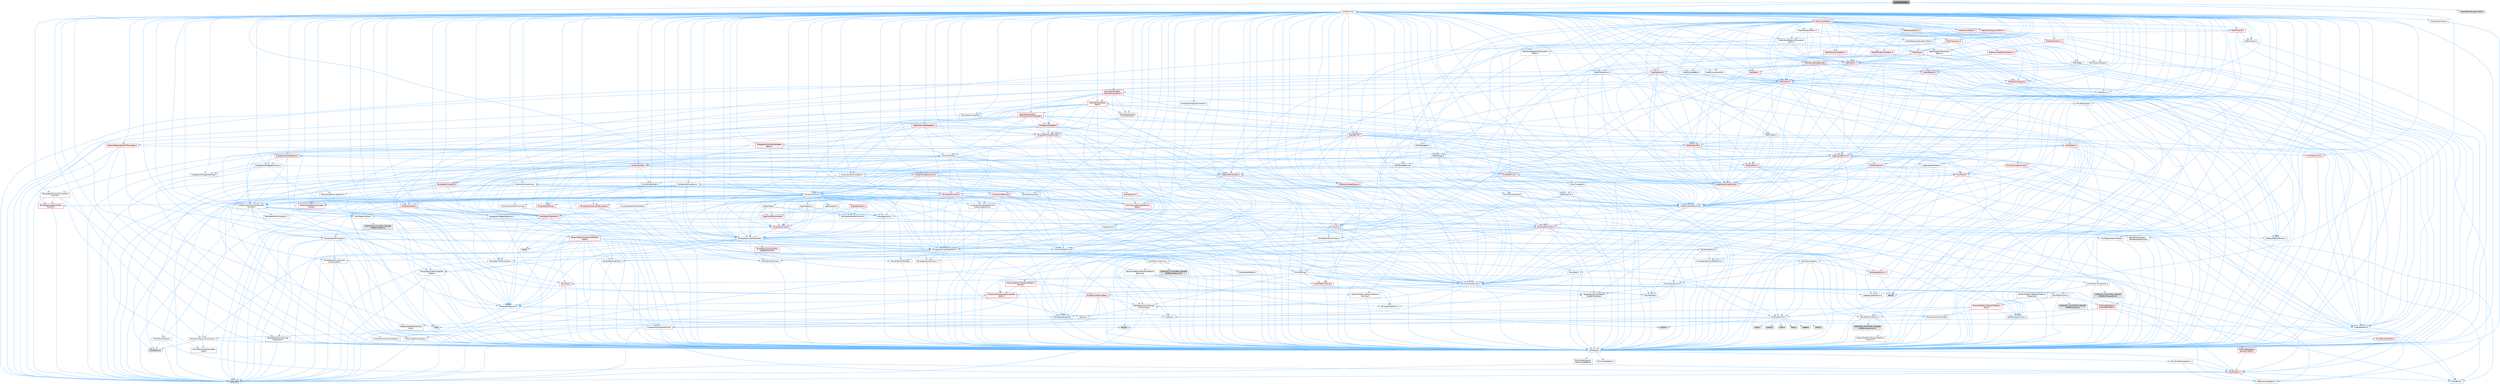 digraph "IndexedHandle.h"
{
 // INTERACTIVE_SVG=YES
 // LATEX_PDF_SIZE
  bgcolor="transparent";
  edge [fontname=Helvetica,fontsize=10,labelfontname=Helvetica,labelfontsize=10];
  node [fontname=Helvetica,fontsize=10,shape=box,height=0.2,width=0.4];
  Node1 [id="Node000001",label="IndexedHandle.h",height=0.2,width=0.4,color="gray40", fillcolor="grey60", style="filled", fontcolor="black",tooltip=" "];
  Node1 -> Node2 [id="edge1_Node000001_Node000002",color="steelblue1",style="solid",tooltip=" "];
  Node2 [id="Node000002",label="CoreMinimal.h",height=0.2,width=0.4,color="grey40", fillcolor="white", style="filled",URL="$d7/d67/CoreMinimal_8h.html",tooltip=" "];
  Node2 -> Node3 [id="edge2_Node000002_Node000003",color="steelblue1",style="solid",tooltip=" "];
  Node3 [id="Node000003",label="CoreTypes.h",height=0.2,width=0.4,color="grey40", fillcolor="white", style="filled",URL="$dc/dec/CoreTypes_8h.html",tooltip=" "];
  Node3 -> Node4 [id="edge3_Node000003_Node000004",color="steelblue1",style="solid",tooltip=" "];
  Node4 [id="Node000004",label="HAL/Platform.h",height=0.2,width=0.4,color="red", fillcolor="#FFF0F0", style="filled",URL="$d9/dd0/Platform_8h.html",tooltip=" "];
  Node4 -> Node5 [id="edge4_Node000004_Node000005",color="steelblue1",style="solid",tooltip=" "];
  Node5 [id="Node000005",label="Misc/Build.h",height=0.2,width=0.4,color="grey40", fillcolor="white", style="filled",URL="$d3/dbb/Build_8h.html",tooltip=" "];
  Node4 -> Node7 [id="edge5_Node000004_Node000007",color="steelblue1",style="solid",tooltip=" "];
  Node7 [id="Node000007",label="type_traits",height=0.2,width=0.4,color="grey60", fillcolor="#E0E0E0", style="filled",tooltip=" "];
  Node4 -> Node8 [id="edge6_Node000004_Node000008",color="steelblue1",style="solid",tooltip=" "];
  Node8 [id="Node000008",label="PreprocessorHelpers.h",height=0.2,width=0.4,color="grey40", fillcolor="white", style="filled",URL="$db/ddb/PreprocessorHelpers_8h.html",tooltip=" "];
  Node3 -> Node14 [id="edge7_Node000003_Node000014",color="steelblue1",style="solid",tooltip=" "];
  Node14 [id="Node000014",label="ProfilingDebugging\l/UMemoryDefines.h",height=0.2,width=0.4,color="grey40", fillcolor="white", style="filled",URL="$d2/da2/UMemoryDefines_8h.html",tooltip=" "];
  Node3 -> Node15 [id="edge8_Node000003_Node000015",color="steelblue1",style="solid",tooltip=" "];
  Node15 [id="Node000015",label="Misc/CoreMiscDefines.h",height=0.2,width=0.4,color="grey40", fillcolor="white", style="filled",URL="$da/d38/CoreMiscDefines_8h.html",tooltip=" "];
  Node15 -> Node4 [id="edge9_Node000015_Node000004",color="steelblue1",style="solid",tooltip=" "];
  Node15 -> Node8 [id="edge10_Node000015_Node000008",color="steelblue1",style="solid",tooltip=" "];
  Node3 -> Node16 [id="edge11_Node000003_Node000016",color="steelblue1",style="solid",tooltip=" "];
  Node16 [id="Node000016",label="Misc/CoreDefines.h",height=0.2,width=0.4,color="grey40", fillcolor="white", style="filled",URL="$d3/dd2/CoreDefines_8h.html",tooltip=" "];
  Node2 -> Node17 [id="edge12_Node000002_Node000017",color="steelblue1",style="solid",tooltip=" "];
  Node17 [id="Node000017",label="CoreFwd.h",height=0.2,width=0.4,color="grey40", fillcolor="white", style="filled",URL="$d1/d1e/CoreFwd_8h.html",tooltip=" "];
  Node17 -> Node3 [id="edge13_Node000017_Node000003",color="steelblue1",style="solid",tooltip=" "];
  Node17 -> Node18 [id="edge14_Node000017_Node000018",color="steelblue1",style="solid",tooltip=" "];
  Node18 [id="Node000018",label="Containers/ContainersFwd.h",height=0.2,width=0.4,color="grey40", fillcolor="white", style="filled",URL="$d4/d0a/ContainersFwd_8h.html",tooltip=" "];
  Node18 -> Node4 [id="edge15_Node000018_Node000004",color="steelblue1",style="solid",tooltip=" "];
  Node18 -> Node3 [id="edge16_Node000018_Node000003",color="steelblue1",style="solid",tooltip=" "];
  Node18 -> Node19 [id="edge17_Node000018_Node000019",color="steelblue1",style="solid",tooltip=" "];
  Node19 [id="Node000019",label="Traits/IsContiguousContainer.h",height=0.2,width=0.4,color="grey40", fillcolor="white", style="filled",URL="$d5/d3c/IsContiguousContainer_8h.html",tooltip=" "];
  Node19 -> Node3 [id="edge18_Node000019_Node000003",color="steelblue1",style="solid",tooltip=" "];
  Node19 -> Node20 [id="edge19_Node000019_Node000020",color="steelblue1",style="solid",tooltip=" "];
  Node20 [id="Node000020",label="Misc/StaticAssertComplete\lType.h",height=0.2,width=0.4,color="grey40", fillcolor="white", style="filled",URL="$d5/d4e/StaticAssertCompleteType_8h.html",tooltip=" "];
  Node19 -> Node21 [id="edge20_Node000019_Node000021",color="steelblue1",style="solid",tooltip=" "];
  Node21 [id="Node000021",label="initializer_list",height=0.2,width=0.4,color="grey60", fillcolor="#E0E0E0", style="filled",tooltip=" "];
  Node17 -> Node22 [id="edge21_Node000017_Node000022",color="steelblue1",style="solid",tooltip=" "];
  Node22 [id="Node000022",label="Math/MathFwd.h",height=0.2,width=0.4,color="grey40", fillcolor="white", style="filled",URL="$d2/d10/MathFwd_8h.html",tooltip=" "];
  Node22 -> Node4 [id="edge22_Node000022_Node000004",color="steelblue1",style="solid",tooltip=" "];
  Node17 -> Node23 [id="edge23_Node000017_Node000023",color="steelblue1",style="solid",tooltip=" "];
  Node23 [id="Node000023",label="UObject/UObjectHierarchy\lFwd.h",height=0.2,width=0.4,color="grey40", fillcolor="white", style="filled",URL="$d3/d13/UObjectHierarchyFwd_8h.html",tooltip=" "];
  Node2 -> Node23 [id="edge24_Node000002_Node000023",color="steelblue1",style="solid",tooltip=" "];
  Node2 -> Node18 [id="edge25_Node000002_Node000018",color="steelblue1",style="solid",tooltip=" "];
  Node2 -> Node24 [id="edge26_Node000002_Node000024",color="steelblue1",style="solid",tooltip=" "];
  Node24 [id="Node000024",label="Misc/VarArgs.h",height=0.2,width=0.4,color="grey40", fillcolor="white", style="filled",URL="$d5/d6f/VarArgs_8h.html",tooltip=" "];
  Node24 -> Node3 [id="edge27_Node000024_Node000003",color="steelblue1",style="solid",tooltip=" "];
  Node2 -> Node25 [id="edge28_Node000002_Node000025",color="steelblue1",style="solid",tooltip=" "];
  Node25 [id="Node000025",label="Logging/LogVerbosity.h",height=0.2,width=0.4,color="grey40", fillcolor="white", style="filled",URL="$d2/d8f/LogVerbosity_8h.html",tooltip=" "];
  Node25 -> Node3 [id="edge29_Node000025_Node000003",color="steelblue1",style="solid",tooltip=" "];
  Node2 -> Node26 [id="edge30_Node000002_Node000026",color="steelblue1",style="solid",tooltip=" "];
  Node26 [id="Node000026",label="Misc/OutputDevice.h",height=0.2,width=0.4,color="grey40", fillcolor="white", style="filled",URL="$d7/d32/OutputDevice_8h.html",tooltip=" "];
  Node26 -> Node17 [id="edge31_Node000026_Node000017",color="steelblue1",style="solid",tooltip=" "];
  Node26 -> Node3 [id="edge32_Node000026_Node000003",color="steelblue1",style="solid",tooltip=" "];
  Node26 -> Node25 [id="edge33_Node000026_Node000025",color="steelblue1",style="solid",tooltip=" "];
  Node26 -> Node24 [id="edge34_Node000026_Node000024",color="steelblue1",style="solid",tooltip=" "];
  Node26 -> Node27 [id="edge35_Node000026_Node000027",color="steelblue1",style="solid",tooltip=" "];
  Node27 [id="Node000027",label="Templates/IsArrayOrRefOf\lTypeByPredicate.h",height=0.2,width=0.4,color="grey40", fillcolor="white", style="filled",URL="$d6/da1/IsArrayOrRefOfTypeByPredicate_8h.html",tooltip=" "];
  Node27 -> Node3 [id="edge36_Node000027_Node000003",color="steelblue1",style="solid",tooltip=" "];
  Node26 -> Node28 [id="edge37_Node000026_Node000028",color="steelblue1",style="solid",tooltip=" "];
  Node28 [id="Node000028",label="Templates/IsValidVariadic\lFunctionArg.h",height=0.2,width=0.4,color="grey40", fillcolor="white", style="filled",URL="$d0/dc8/IsValidVariadicFunctionArg_8h.html",tooltip=" "];
  Node28 -> Node3 [id="edge38_Node000028_Node000003",color="steelblue1",style="solid",tooltip=" "];
  Node28 -> Node29 [id="edge39_Node000028_Node000029",color="steelblue1",style="solid",tooltip=" "];
  Node29 [id="Node000029",label="IsEnum.h",height=0.2,width=0.4,color="grey40", fillcolor="white", style="filled",URL="$d4/de5/IsEnum_8h.html",tooltip=" "];
  Node28 -> Node7 [id="edge40_Node000028_Node000007",color="steelblue1",style="solid",tooltip=" "];
  Node26 -> Node30 [id="edge41_Node000026_Node000030",color="steelblue1",style="solid",tooltip=" "];
  Node30 [id="Node000030",label="Traits/IsCharEncodingCompatible\lWith.h",height=0.2,width=0.4,color="red", fillcolor="#FFF0F0", style="filled",URL="$df/dd1/IsCharEncodingCompatibleWith_8h.html",tooltip=" "];
  Node30 -> Node7 [id="edge42_Node000030_Node000007",color="steelblue1",style="solid",tooltip=" "];
  Node2 -> Node32 [id="edge43_Node000002_Node000032",color="steelblue1",style="solid",tooltip=" "];
  Node32 [id="Node000032",label="HAL/PlatformCrt.h",height=0.2,width=0.4,color="grey40", fillcolor="white", style="filled",URL="$d8/d75/PlatformCrt_8h.html",tooltip=" "];
  Node32 -> Node33 [id="edge44_Node000032_Node000033",color="steelblue1",style="solid",tooltip=" "];
  Node33 [id="Node000033",label="new",height=0.2,width=0.4,color="grey60", fillcolor="#E0E0E0", style="filled",tooltip=" "];
  Node32 -> Node34 [id="edge45_Node000032_Node000034",color="steelblue1",style="solid",tooltip=" "];
  Node34 [id="Node000034",label="wchar.h",height=0.2,width=0.4,color="grey60", fillcolor="#E0E0E0", style="filled",tooltip=" "];
  Node32 -> Node35 [id="edge46_Node000032_Node000035",color="steelblue1",style="solid",tooltip=" "];
  Node35 [id="Node000035",label="stddef.h",height=0.2,width=0.4,color="grey60", fillcolor="#E0E0E0", style="filled",tooltip=" "];
  Node32 -> Node36 [id="edge47_Node000032_Node000036",color="steelblue1",style="solid",tooltip=" "];
  Node36 [id="Node000036",label="stdlib.h",height=0.2,width=0.4,color="grey60", fillcolor="#E0E0E0", style="filled",tooltip=" "];
  Node32 -> Node37 [id="edge48_Node000032_Node000037",color="steelblue1",style="solid",tooltip=" "];
  Node37 [id="Node000037",label="stdio.h",height=0.2,width=0.4,color="grey60", fillcolor="#E0E0E0", style="filled",tooltip=" "];
  Node32 -> Node38 [id="edge49_Node000032_Node000038",color="steelblue1",style="solid",tooltip=" "];
  Node38 [id="Node000038",label="stdarg.h",height=0.2,width=0.4,color="grey60", fillcolor="#E0E0E0", style="filled",tooltip=" "];
  Node32 -> Node39 [id="edge50_Node000032_Node000039",color="steelblue1",style="solid",tooltip=" "];
  Node39 [id="Node000039",label="math.h",height=0.2,width=0.4,color="grey60", fillcolor="#E0E0E0", style="filled",tooltip=" "];
  Node32 -> Node40 [id="edge51_Node000032_Node000040",color="steelblue1",style="solid",tooltip=" "];
  Node40 [id="Node000040",label="float.h",height=0.2,width=0.4,color="grey60", fillcolor="#E0E0E0", style="filled",tooltip=" "];
  Node32 -> Node41 [id="edge52_Node000032_Node000041",color="steelblue1",style="solid",tooltip=" "];
  Node41 [id="Node000041",label="string.h",height=0.2,width=0.4,color="grey60", fillcolor="#E0E0E0", style="filled",tooltip=" "];
  Node2 -> Node42 [id="edge53_Node000002_Node000042",color="steelblue1",style="solid",tooltip=" "];
  Node42 [id="Node000042",label="HAL/PlatformMisc.h",height=0.2,width=0.4,color="grey40", fillcolor="white", style="filled",URL="$d0/df5/PlatformMisc_8h.html",tooltip=" "];
  Node42 -> Node3 [id="edge54_Node000042_Node000003",color="steelblue1",style="solid",tooltip=" "];
  Node42 -> Node43 [id="edge55_Node000042_Node000043",color="steelblue1",style="solid",tooltip=" "];
  Node43 [id="Node000043",label="GenericPlatform/GenericPlatform\lMisc.h",height=0.2,width=0.4,color="red", fillcolor="#FFF0F0", style="filled",URL="$db/d9a/GenericPlatformMisc_8h.html",tooltip=" "];
  Node43 -> Node17 [id="edge56_Node000043_Node000017",color="steelblue1",style="solid",tooltip=" "];
  Node43 -> Node3 [id="edge57_Node000043_Node000003",color="steelblue1",style="solid",tooltip=" "];
  Node43 -> Node32 [id="edge58_Node000043_Node000032",color="steelblue1",style="solid",tooltip=" "];
  Node43 -> Node47 [id="edge59_Node000043_Node000047",color="steelblue1",style="solid",tooltip=" "];
  Node47 [id="Node000047",label="Math/NumericLimits.h",height=0.2,width=0.4,color="grey40", fillcolor="white", style="filled",URL="$df/d1b/NumericLimits_8h.html",tooltip=" "];
  Node47 -> Node3 [id="edge60_Node000047_Node000003",color="steelblue1",style="solid",tooltip=" "];
  Node43 -> Node48 [id="edge61_Node000043_Node000048",color="steelblue1",style="solid",tooltip=" "];
  Node48 [id="Node000048",label="Misc/CompressionFlags.h",height=0.2,width=0.4,color="grey40", fillcolor="white", style="filled",URL="$d9/d76/CompressionFlags_8h.html",tooltip=" "];
  Node42 -> Node52 [id="edge62_Node000042_Node000052",color="steelblue1",style="solid",tooltip=" "];
  Node52 [id="Node000052",label="COMPILED_PLATFORM_HEADER\l(PlatformMisc.h)",height=0.2,width=0.4,color="grey60", fillcolor="#E0E0E0", style="filled",tooltip=" "];
  Node42 -> Node53 [id="edge63_Node000042_Node000053",color="steelblue1",style="solid",tooltip=" "];
  Node53 [id="Node000053",label="ProfilingDebugging\l/CpuProfilerTrace.h",height=0.2,width=0.4,color="red", fillcolor="#FFF0F0", style="filled",URL="$da/dcb/CpuProfilerTrace_8h.html",tooltip=" "];
  Node53 -> Node3 [id="edge64_Node000053_Node000003",color="steelblue1",style="solid",tooltip=" "];
  Node53 -> Node18 [id="edge65_Node000053_Node000018",color="steelblue1",style="solid",tooltip=" "];
  Node53 -> Node54 [id="edge66_Node000053_Node000054",color="steelblue1",style="solid",tooltip=" "];
  Node54 [id="Node000054",label="HAL/PlatformAtomics.h",height=0.2,width=0.4,color="grey40", fillcolor="white", style="filled",URL="$d3/d36/PlatformAtomics_8h.html",tooltip=" "];
  Node54 -> Node3 [id="edge67_Node000054_Node000003",color="steelblue1",style="solid",tooltip=" "];
  Node54 -> Node55 [id="edge68_Node000054_Node000055",color="steelblue1",style="solid",tooltip=" "];
  Node55 [id="Node000055",label="GenericPlatform/GenericPlatform\lAtomics.h",height=0.2,width=0.4,color="grey40", fillcolor="white", style="filled",URL="$da/d72/GenericPlatformAtomics_8h.html",tooltip=" "];
  Node55 -> Node3 [id="edge69_Node000055_Node000003",color="steelblue1",style="solid",tooltip=" "];
  Node54 -> Node56 [id="edge70_Node000054_Node000056",color="steelblue1",style="solid",tooltip=" "];
  Node56 [id="Node000056",label="COMPILED_PLATFORM_HEADER\l(PlatformAtomics.h)",height=0.2,width=0.4,color="grey60", fillcolor="#E0E0E0", style="filled",tooltip=" "];
  Node53 -> Node8 [id="edge71_Node000053_Node000008",color="steelblue1",style="solid",tooltip=" "];
  Node53 -> Node5 [id="edge72_Node000053_Node000005",color="steelblue1",style="solid",tooltip=" "];
  Node2 -> Node61 [id="edge73_Node000002_Node000061",color="steelblue1",style="solid",tooltip=" "];
  Node61 [id="Node000061",label="Misc/AssertionMacros.h",height=0.2,width=0.4,color="grey40", fillcolor="white", style="filled",URL="$d0/dfa/AssertionMacros_8h.html",tooltip=" "];
  Node61 -> Node3 [id="edge74_Node000061_Node000003",color="steelblue1",style="solid",tooltip=" "];
  Node61 -> Node4 [id="edge75_Node000061_Node000004",color="steelblue1",style="solid",tooltip=" "];
  Node61 -> Node42 [id="edge76_Node000061_Node000042",color="steelblue1",style="solid",tooltip=" "];
  Node61 -> Node8 [id="edge77_Node000061_Node000008",color="steelblue1",style="solid",tooltip=" "];
  Node61 -> Node62 [id="edge78_Node000061_Node000062",color="steelblue1",style="solid",tooltip=" "];
  Node62 [id="Node000062",label="Templates/EnableIf.h",height=0.2,width=0.4,color="grey40", fillcolor="white", style="filled",URL="$d7/d60/EnableIf_8h.html",tooltip=" "];
  Node62 -> Node3 [id="edge79_Node000062_Node000003",color="steelblue1",style="solid",tooltip=" "];
  Node61 -> Node27 [id="edge80_Node000061_Node000027",color="steelblue1",style="solid",tooltip=" "];
  Node61 -> Node28 [id="edge81_Node000061_Node000028",color="steelblue1",style="solid",tooltip=" "];
  Node61 -> Node30 [id="edge82_Node000061_Node000030",color="steelblue1",style="solid",tooltip=" "];
  Node61 -> Node24 [id="edge83_Node000061_Node000024",color="steelblue1",style="solid",tooltip=" "];
  Node61 -> Node63 [id="edge84_Node000061_Node000063",color="steelblue1",style="solid",tooltip=" "];
  Node63 [id="Node000063",label="String/FormatStringSan.h",height=0.2,width=0.4,color="red", fillcolor="#FFF0F0", style="filled",URL="$d3/d8b/FormatStringSan_8h.html",tooltip=" "];
  Node63 -> Node7 [id="edge85_Node000063_Node000007",color="steelblue1",style="solid",tooltip=" "];
  Node63 -> Node3 [id="edge86_Node000063_Node000003",color="steelblue1",style="solid",tooltip=" "];
  Node63 -> Node64 [id="edge87_Node000063_Node000064",color="steelblue1",style="solid",tooltip=" "];
  Node64 [id="Node000064",label="Templates/Requires.h",height=0.2,width=0.4,color="grey40", fillcolor="white", style="filled",URL="$dc/d96/Requires_8h.html",tooltip=" "];
  Node64 -> Node62 [id="edge88_Node000064_Node000062",color="steelblue1",style="solid",tooltip=" "];
  Node64 -> Node7 [id="edge89_Node000064_Node000007",color="steelblue1",style="solid",tooltip=" "];
  Node63 -> Node65 [id="edge90_Node000063_Node000065",color="steelblue1",style="solid",tooltip=" "];
  Node65 [id="Node000065",label="Templates/Identity.h",height=0.2,width=0.4,color="grey40", fillcolor="white", style="filled",URL="$d0/dd5/Identity_8h.html",tooltip=" "];
  Node63 -> Node28 [id="edge91_Node000063_Node000028",color="steelblue1",style="solid",tooltip=" "];
  Node63 -> Node18 [id="edge92_Node000063_Node000018",color="steelblue1",style="solid",tooltip=" "];
  Node61 -> Node69 [id="edge93_Node000061_Node000069",color="steelblue1",style="solid",tooltip=" "];
  Node69 [id="Node000069",label="atomic",height=0.2,width=0.4,color="grey60", fillcolor="#E0E0E0", style="filled",tooltip=" "];
  Node2 -> Node70 [id="edge94_Node000002_Node000070",color="steelblue1",style="solid",tooltip=" "];
  Node70 [id="Node000070",label="Templates/IsPointer.h",height=0.2,width=0.4,color="grey40", fillcolor="white", style="filled",URL="$d7/d05/IsPointer_8h.html",tooltip=" "];
  Node70 -> Node3 [id="edge95_Node000070_Node000003",color="steelblue1",style="solid",tooltip=" "];
  Node2 -> Node71 [id="edge96_Node000002_Node000071",color="steelblue1",style="solid",tooltip=" "];
  Node71 [id="Node000071",label="HAL/PlatformMemory.h",height=0.2,width=0.4,color="grey40", fillcolor="white", style="filled",URL="$de/d68/PlatformMemory_8h.html",tooltip=" "];
  Node71 -> Node3 [id="edge97_Node000071_Node000003",color="steelblue1",style="solid",tooltip=" "];
  Node71 -> Node72 [id="edge98_Node000071_Node000072",color="steelblue1",style="solid",tooltip=" "];
  Node72 [id="Node000072",label="GenericPlatform/GenericPlatform\lMemory.h",height=0.2,width=0.4,color="grey40", fillcolor="white", style="filled",URL="$dd/d22/GenericPlatformMemory_8h.html",tooltip=" "];
  Node72 -> Node17 [id="edge99_Node000072_Node000017",color="steelblue1",style="solid",tooltip=" "];
  Node72 -> Node3 [id="edge100_Node000072_Node000003",color="steelblue1",style="solid",tooltip=" "];
  Node72 -> Node73 [id="edge101_Node000072_Node000073",color="steelblue1",style="solid",tooltip=" "];
  Node73 [id="Node000073",label="HAL/PlatformString.h",height=0.2,width=0.4,color="red", fillcolor="#FFF0F0", style="filled",URL="$db/db5/PlatformString_8h.html",tooltip=" "];
  Node73 -> Node3 [id="edge102_Node000073_Node000003",color="steelblue1",style="solid",tooltip=" "];
  Node72 -> Node41 [id="edge103_Node000072_Node000041",color="steelblue1",style="solid",tooltip=" "];
  Node72 -> Node34 [id="edge104_Node000072_Node000034",color="steelblue1",style="solid",tooltip=" "];
  Node71 -> Node75 [id="edge105_Node000071_Node000075",color="steelblue1",style="solid",tooltip=" "];
  Node75 [id="Node000075",label="COMPILED_PLATFORM_HEADER\l(PlatformMemory.h)",height=0.2,width=0.4,color="grey60", fillcolor="#E0E0E0", style="filled",tooltip=" "];
  Node2 -> Node54 [id="edge106_Node000002_Node000054",color="steelblue1",style="solid",tooltip=" "];
  Node2 -> Node76 [id="edge107_Node000002_Node000076",color="steelblue1",style="solid",tooltip=" "];
  Node76 [id="Node000076",label="Misc/Exec.h",height=0.2,width=0.4,color="grey40", fillcolor="white", style="filled",URL="$de/ddb/Exec_8h.html",tooltip=" "];
  Node76 -> Node3 [id="edge108_Node000076_Node000003",color="steelblue1",style="solid",tooltip=" "];
  Node76 -> Node61 [id="edge109_Node000076_Node000061",color="steelblue1",style="solid",tooltip=" "];
  Node2 -> Node77 [id="edge110_Node000002_Node000077",color="steelblue1",style="solid",tooltip=" "];
  Node77 [id="Node000077",label="HAL/MemoryBase.h",height=0.2,width=0.4,color="grey40", fillcolor="white", style="filled",URL="$d6/d9f/MemoryBase_8h.html",tooltip=" "];
  Node77 -> Node3 [id="edge111_Node000077_Node000003",color="steelblue1",style="solid",tooltip=" "];
  Node77 -> Node54 [id="edge112_Node000077_Node000054",color="steelblue1",style="solid",tooltip=" "];
  Node77 -> Node32 [id="edge113_Node000077_Node000032",color="steelblue1",style="solid",tooltip=" "];
  Node77 -> Node76 [id="edge114_Node000077_Node000076",color="steelblue1",style="solid",tooltip=" "];
  Node77 -> Node26 [id="edge115_Node000077_Node000026",color="steelblue1",style="solid",tooltip=" "];
  Node77 -> Node78 [id="edge116_Node000077_Node000078",color="steelblue1",style="solid",tooltip=" "];
  Node78 [id="Node000078",label="Templates/Atomic.h",height=0.2,width=0.4,color="red", fillcolor="#FFF0F0", style="filled",URL="$d3/d91/Atomic_8h.html",tooltip=" "];
  Node78 -> Node69 [id="edge117_Node000078_Node000069",color="steelblue1",style="solid",tooltip=" "];
  Node2 -> Node87 [id="edge118_Node000002_Node000087",color="steelblue1",style="solid",tooltip=" "];
  Node87 [id="Node000087",label="HAL/UnrealMemory.h",height=0.2,width=0.4,color="grey40", fillcolor="white", style="filled",URL="$d9/d96/UnrealMemory_8h.html",tooltip=" "];
  Node87 -> Node3 [id="edge119_Node000087_Node000003",color="steelblue1",style="solid",tooltip=" "];
  Node87 -> Node72 [id="edge120_Node000087_Node000072",color="steelblue1",style="solid",tooltip=" "];
  Node87 -> Node77 [id="edge121_Node000087_Node000077",color="steelblue1",style="solid",tooltip=" "];
  Node87 -> Node71 [id="edge122_Node000087_Node000071",color="steelblue1",style="solid",tooltip=" "];
  Node87 -> Node88 [id="edge123_Node000087_Node000088",color="steelblue1",style="solid",tooltip=" "];
  Node88 [id="Node000088",label="ProfilingDebugging\l/MemoryTrace.h",height=0.2,width=0.4,color="red", fillcolor="#FFF0F0", style="filled",URL="$da/dd7/MemoryTrace_8h.html",tooltip=" "];
  Node88 -> Node4 [id="edge124_Node000088_Node000004",color="steelblue1",style="solid",tooltip=" "];
  Node87 -> Node70 [id="edge125_Node000087_Node000070",color="steelblue1",style="solid",tooltip=" "];
  Node2 -> Node89 [id="edge126_Node000002_Node000089",color="steelblue1",style="solid",tooltip=" "];
  Node89 [id="Node000089",label="Templates/IsArithmetic.h",height=0.2,width=0.4,color="grey40", fillcolor="white", style="filled",URL="$d2/d5d/IsArithmetic_8h.html",tooltip=" "];
  Node89 -> Node3 [id="edge127_Node000089_Node000003",color="steelblue1",style="solid",tooltip=" "];
  Node2 -> Node83 [id="edge128_Node000002_Node000083",color="steelblue1",style="solid",tooltip=" "];
  Node83 [id="Node000083",label="Templates/AndOrNot.h",height=0.2,width=0.4,color="grey40", fillcolor="white", style="filled",URL="$db/d0a/AndOrNot_8h.html",tooltip=" "];
  Node83 -> Node3 [id="edge129_Node000083_Node000003",color="steelblue1",style="solid",tooltip=" "];
  Node2 -> Node90 [id="edge130_Node000002_Node000090",color="steelblue1",style="solid",tooltip=" "];
  Node90 [id="Node000090",label="Templates/IsPODType.h",height=0.2,width=0.4,color="grey40", fillcolor="white", style="filled",URL="$d7/db1/IsPODType_8h.html",tooltip=" "];
  Node90 -> Node3 [id="edge131_Node000090_Node000003",color="steelblue1",style="solid",tooltip=" "];
  Node2 -> Node91 [id="edge132_Node000002_Node000091",color="steelblue1",style="solid",tooltip=" "];
  Node91 [id="Node000091",label="Templates/IsUECoreType.h",height=0.2,width=0.4,color="grey40", fillcolor="white", style="filled",URL="$d1/db8/IsUECoreType_8h.html",tooltip=" "];
  Node91 -> Node3 [id="edge133_Node000091_Node000003",color="steelblue1",style="solid",tooltip=" "];
  Node91 -> Node7 [id="edge134_Node000091_Node000007",color="steelblue1",style="solid",tooltip=" "];
  Node2 -> Node84 [id="edge135_Node000002_Node000084",color="steelblue1",style="solid",tooltip=" "];
  Node84 [id="Node000084",label="Templates/IsTriviallyCopy\lConstructible.h",height=0.2,width=0.4,color="grey40", fillcolor="white", style="filled",URL="$d3/d78/IsTriviallyCopyConstructible_8h.html",tooltip=" "];
  Node84 -> Node3 [id="edge136_Node000084_Node000003",color="steelblue1",style="solid",tooltip=" "];
  Node84 -> Node7 [id="edge137_Node000084_Node000007",color="steelblue1",style="solid",tooltip=" "];
  Node2 -> Node92 [id="edge138_Node000002_Node000092",color="steelblue1",style="solid",tooltip=" "];
  Node92 [id="Node000092",label="Templates/UnrealTypeTraits.h",height=0.2,width=0.4,color="grey40", fillcolor="white", style="filled",URL="$d2/d2d/UnrealTypeTraits_8h.html",tooltip=" "];
  Node92 -> Node3 [id="edge139_Node000092_Node000003",color="steelblue1",style="solid",tooltip=" "];
  Node92 -> Node70 [id="edge140_Node000092_Node000070",color="steelblue1",style="solid",tooltip=" "];
  Node92 -> Node61 [id="edge141_Node000092_Node000061",color="steelblue1",style="solid",tooltip=" "];
  Node92 -> Node83 [id="edge142_Node000092_Node000083",color="steelblue1",style="solid",tooltip=" "];
  Node92 -> Node62 [id="edge143_Node000092_Node000062",color="steelblue1",style="solid",tooltip=" "];
  Node92 -> Node89 [id="edge144_Node000092_Node000089",color="steelblue1",style="solid",tooltip=" "];
  Node92 -> Node29 [id="edge145_Node000092_Node000029",color="steelblue1",style="solid",tooltip=" "];
  Node92 -> Node93 [id="edge146_Node000092_Node000093",color="steelblue1",style="solid",tooltip=" "];
  Node93 [id="Node000093",label="Templates/Models.h",height=0.2,width=0.4,color="grey40", fillcolor="white", style="filled",URL="$d3/d0c/Models_8h.html",tooltip=" "];
  Node93 -> Node65 [id="edge147_Node000093_Node000065",color="steelblue1",style="solid",tooltip=" "];
  Node92 -> Node90 [id="edge148_Node000092_Node000090",color="steelblue1",style="solid",tooltip=" "];
  Node92 -> Node91 [id="edge149_Node000092_Node000091",color="steelblue1",style="solid",tooltip=" "];
  Node92 -> Node84 [id="edge150_Node000092_Node000084",color="steelblue1",style="solid",tooltip=" "];
  Node2 -> Node62 [id="edge151_Node000002_Node000062",color="steelblue1",style="solid",tooltip=" "];
  Node2 -> Node94 [id="edge152_Node000002_Node000094",color="steelblue1",style="solid",tooltip=" "];
  Node94 [id="Node000094",label="Templates/RemoveReference.h",height=0.2,width=0.4,color="grey40", fillcolor="white", style="filled",URL="$da/dbe/RemoveReference_8h.html",tooltip=" "];
  Node94 -> Node3 [id="edge153_Node000094_Node000003",color="steelblue1",style="solid",tooltip=" "];
  Node2 -> Node95 [id="edge154_Node000002_Node000095",color="steelblue1",style="solid",tooltip=" "];
  Node95 [id="Node000095",label="Templates/IntegralConstant.h",height=0.2,width=0.4,color="grey40", fillcolor="white", style="filled",URL="$db/d1b/IntegralConstant_8h.html",tooltip=" "];
  Node95 -> Node3 [id="edge155_Node000095_Node000003",color="steelblue1",style="solid",tooltip=" "];
  Node2 -> Node96 [id="edge156_Node000002_Node000096",color="steelblue1",style="solid",tooltip=" "];
  Node96 [id="Node000096",label="Templates/IsClass.h",height=0.2,width=0.4,color="grey40", fillcolor="white", style="filled",URL="$db/dcb/IsClass_8h.html",tooltip=" "];
  Node96 -> Node3 [id="edge157_Node000096_Node000003",color="steelblue1",style="solid",tooltip=" "];
  Node2 -> Node97 [id="edge158_Node000002_Node000097",color="steelblue1",style="solid",tooltip=" "];
  Node97 [id="Node000097",label="Templates/TypeCompatible\lBytes.h",height=0.2,width=0.4,color="grey40", fillcolor="white", style="filled",URL="$df/d0a/TypeCompatibleBytes_8h.html",tooltip=" "];
  Node97 -> Node3 [id="edge159_Node000097_Node000003",color="steelblue1",style="solid",tooltip=" "];
  Node97 -> Node41 [id="edge160_Node000097_Node000041",color="steelblue1",style="solid",tooltip=" "];
  Node97 -> Node33 [id="edge161_Node000097_Node000033",color="steelblue1",style="solid",tooltip=" "];
  Node97 -> Node7 [id="edge162_Node000097_Node000007",color="steelblue1",style="solid",tooltip=" "];
  Node2 -> Node19 [id="edge163_Node000002_Node000019",color="steelblue1",style="solid",tooltip=" "];
  Node2 -> Node98 [id="edge164_Node000002_Node000098",color="steelblue1",style="solid",tooltip=" "];
  Node98 [id="Node000098",label="Templates/UnrealTemplate.h",height=0.2,width=0.4,color="grey40", fillcolor="white", style="filled",URL="$d4/d24/UnrealTemplate_8h.html",tooltip=" "];
  Node98 -> Node3 [id="edge165_Node000098_Node000003",color="steelblue1",style="solid",tooltip=" "];
  Node98 -> Node70 [id="edge166_Node000098_Node000070",color="steelblue1",style="solid",tooltip=" "];
  Node98 -> Node87 [id="edge167_Node000098_Node000087",color="steelblue1",style="solid",tooltip=" "];
  Node98 -> Node99 [id="edge168_Node000098_Node000099",color="steelblue1",style="solid",tooltip=" "];
  Node99 [id="Node000099",label="Templates/CopyQualifiers\lAndRefsFromTo.h",height=0.2,width=0.4,color="red", fillcolor="#FFF0F0", style="filled",URL="$d3/db3/CopyQualifiersAndRefsFromTo_8h.html",tooltip=" "];
  Node98 -> Node92 [id="edge169_Node000098_Node000092",color="steelblue1",style="solid",tooltip=" "];
  Node98 -> Node94 [id="edge170_Node000098_Node000094",color="steelblue1",style="solid",tooltip=" "];
  Node98 -> Node64 [id="edge171_Node000098_Node000064",color="steelblue1",style="solid",tooltip=" "];
  Node98 -> Node97 [id="edge172_Node000098_Node000097",color="steelblue1",style="solid",tooltip=" "];
  Node98 -> Node65 [id="edge173_Node000098_Node000065",color="steelblue1",style="solid",tooltip=" "];
  Node98 -> Node19 [id="edge174_Node000098_Node000019",color="steelblue1",style="solid",tooltip=" "];
  Node98 -> Node101 [id="edge175_Node000098_Node000101",color="steelblue1",style="solid",tooltip=" "];
  Node101 [id="Node000101",label="Traits/UseBitwiseSwap.h",height=0.2,width=0.4,color="grey40", fillcolor="white", style="filled",URL="$db/df3/UseBitwiseSwap_8h.html",tooltip=" "];
  Node101 -> Node3 [id="edge176_Node000101_Node000003",color="steelblue1",style="solid",tooltip=" "];
  Node101 -> Node7 [id="edge177_Node000101_Node000007",color="steelblue1",style="solid",tooltip=" "];
  Node98 -> Node7 [id="edge178_Node000098_Node000007",color="steelblue1",style="solid",tooltip=" "];
  Node2 -> Node47 [id="edge179_Node000002_Node000047",color="steelblue1",style="solid",tooltip=" "];
  Node2 -> Node102 [id="edge180_Node000002_Node000102",color="steelblue1",style="solid",tooltip=" "];
  Node102 [id="Node000102",label="HAL/PlatformMath.h",height=0.2,width=0.4,color="grey40", fillcolor="white", style="filled",URL="$dc/d53/PlatformMath_8h.html",tooltip=" "];
  Node102 -> Node3 [id="edge181_Node000102_Node000003",color="steelblue1",style="solid",tooltip=" "];
  Node102 -> Node103 [id="edge182_Node000102_Node000103",color="steelblue1",style="solid",tooltip=" "];
  Node103 [id="Node000103",label="GenericPlatform/GenericPlatform\lMath.h",height=0.2,width=0.4,color="red", fillcolor="#FFF0F0", style="filled",URL="$d5/d79/GenericPlatformMath_8h.html",tooltip=" "];
  Node103 -> Node3 [id="edge183_Node000103_Node000003",color="steelblue1",style="solid",tooltip=" "];
  Node103 -> Node18 [id="edge184_Node000103_Node000018",color="steelblue1",style="solid",tooltip=" "];
  Node103 -> Node32 [id="edge185_Node000103_Node000032",color="steelblue1",style="solid",tooltip=" "];
  Node103 -> Node83 [id="edge186_Node000103_Node000083",color="steelblue1",style="solid",tooltip=" "];
  Node103 -> Node104 [id="edge187_Node000103_Node000104",color="steelblue1",style="solid",tooltip=" "];
  Node104 [id="Node000104",label="Templates/Decay.h",height=0.2,width=0.4,color="grey40", fillcolor="white", style="filled",URL="$dd/d0f/Decay_8h.html",tooltip=" "];
  Node104 -> Node3 [id="edge188_Node000104_Node000003",color="steelblue1",style="solid",tooltip=" "];
  Node104 -> Node94 [id="edge189_Node000104_Node000094",color="steelblue1",style="solid",tooltip=" "];
  Node104 -> Node7 [id="edge190_Node000104_Node000007",color="steelblue1",style="solid",tooltip=" "];
  Node103 -> Node92 [id="edge191_Node000103_Node000092",color="steelblue1",style="solid",tooltip=" "];
  Node103 -> Node64 [id="edge192_Node000103_Node000064",color="steelblue1",style="solid",tooltip=" "];
  Node103 -> Node97 [id="edge193_Node000103_Node000097",color="steelblue1",style="solid",tooltip=" "];
  Node103 -> Node108 [id="edge194_Node000103_Node000108",color="steelblue1",style="solid",tooltip=" "];
  Node108 [id="Node000108",label="limits",height=0.2,width=0.4,color="grey60", fillcolor="#E0E0E0", style="filled",tooltip=" "];
  Node103 -> Node7 [id="edge195_Node000103_Node000007",color="steelblue1",style="solid",tooltip=" "];
  Node102 -> Node109 [id="edge196_Node000102_Node000109",color="steelblue1",style="solid",tooltip=" "];
  Node109 [id="Node000109",label="COMPILED_PLATFORM_HEADER\l(PlatformMath.h)",height=0.2,width=0.4,color="grey60", fillcolor="#E0E0E0", style="filled",tooltip=" "];
  Node2 -> Node85 [id="edge197_Node000002_Node000085",color="steelblue1",style="solid",tooltip=" "];
  Node85 [id="Node000085",label="Templates/IsTriviallyCopy\lAssignable.h",height=0.2,width=0.4,color="grey40", fillcolor="white", style="filled",URL="$d2/df2/IsTriviallyCopyAssignable_8h.html",tooltip=" "];
  Node85 -> Node3 [id="edge198_Node000085_Node000003",color="steelblue1",style="solid",tooltip=" "];
  Node85 -> Node7 [id="edge199_Node000085_Node000007",color="steelblue1",style="solid",tooltip=" "];
  Node2 -> Node110 [id="edge200_Node000002_Node000110",color="steelblue1",style="solid",tooltip=" "];
  Node110 [id="Node000110",label="Templates/MemoryOps.h",height=0.2,width=0.4,color="grey40", fillcolor="white", style="filled",URL="$db/dea/MemoryOps_8h.html",tooltip=" "];
  Node110 -> Node3 [id="edge201_Node000110_Node000003",color="steelblue1",style="solid",tooltip=" "];
  Node110 -> Node87 [id="edge202_Node000110_Node000087",color="steelblue1",style="solid",tooltip=" "];
  Node110 -> Node85 [id="edge203_Node000110_Node000085",color="steelblue1",style="solid",tooltip=" "];
  Node110 -> Node84 [id="edge204_Node000110_Node000084",color="steelblue1",style="solid",tooltip=" "];
  Node110 -> Node64 [id="edge205_Node000110_Node000064",color="steelblue1",style="solid",tooltip=" "];
  Node110 -> Node92 [id="edge206_Node000110_Node000092",color="steelblue1",style="solid",tooltip=" "];
  Node110 -> Node101 [id="edge207_Node000110_Node000101",color="steelblue1",style="solid",tooltip=" "];
  Node110 -> Node33 [id="edge208_Node000110_Node000033",color="steelblue1",style="solid",tooltip=" "];
  Node110 -> Node7 [id="edge209_Node000110_Node000007",color="steelblue1",style="solid",tooltip=" "];
  Node2 -> Node111 [id="edge210_Node000002_Node000111",color="steelblue1",style="solid",tooltip=" "];
  Node111 [id="Node000111",label="Containers/ContainerAllocation\lPolicies.h",height=0.2,width=0.4,color="grey40", fillcolor="white", style="filled",URL="$d7/dff/ContainerAllocationPolicies_8h.html",tooltip=" "];
  Node111 -> Node3 [id="edge211_Node000111_Node000003",color="steelblue1",style="solid",tooltip=" "];
  Node111 -> Node112 [id="edge212_Node000111_Node000112",color="steelblue1",style="solid",tooltip=" "];
  Node112 [id="Node000112",label="Containers/ContainerHelpers.h",height=0.2,width=0.4,color="grey40", fillcolor="white", style="filled",URL="$d7/d33/ContainerHelpers_8h.html",tooltip=" "];
  Node112 -> Node3 [id="edge213_Node000112_Node000003",color="steelblue1",style="solid",tooltip=" "];
  Node111 -> Node111 [id="edge214_Node000111_Node000111",color="steelblue1",style="solid",tooltip=" "];
  Node111 -> Node102 [id="edge215_Node000111_Node000102",color="steelblue1",style="solid",tooltip=" "];
  Node111 -> Node87 [id="edge216_Node000111_Node000087",color="steelblue1",style="solid",tooltip=" "];
  Node111 -> Node47 [id="edge217_Node000111_Node000047",color="steelblue1",style="solid",tooltip=" "];
  Node111 -> Node61 [id="edge218_Node000111_Node000061",color="steelblue1",style="solid",tooltip=" "];
  Node111 -> Node113 [id="edge219_Node000111_Node000113",color="steelblue1",style="solid",tooltip=" "];
  Node113 [id="Node000113",label="Templates/IsPolymorphic.h",height=0.2,width=0.4,color="grey40", fillcolor="white", style="filled",URL="$dc/d20/IsPolymorphic_8h.html",tooltip=" "];
  Node111 -> Node110 [id="edge220_Node000111_Node000110",color="steelblue1",style="solid",tooltip=" "];
  Node111 -> Node97 [id="edge221_Node000111_Node000097",color="steelblue1",style="solid",tooltip=" "];
  Node111 -> Node7 [id="edge222_Node000111_Node000007",color="steelblue1",style="solid",tooltip=" "];
  Node2 -> Node114 [id="edge223_Node000002_Node000114",color="steelblue1",style="solid",tooltip=" "];
  Node114 [id="Node000114",label="Templates/IsEnumClass.h",height=0.2,width=0.4,color="grey40", fillcolor="white", style="filled",URL="$d7/d15/IsEnumClass_8h.html",tooltip=" "];
  Node114 -> Node3 [id="edge224_Node000114_Node000003",color="steelblue1",style="solid",tooltip=" "];
  Node114 -> Node83 [id="edge225_Node000114_Node000083",color="steelblue1",style="solid",tooltip=" "];
  Node2 -> Node115 [id="edge226_Node000002_Node000115",color="steelblue1",style="solid",tooltip=" "];
  Node115 [id="Node000115",label="HAL/PlatformProperties.h",height=0.2,width=0.4,color="grey40", fillcolor="white", style="filled",URL="$d9/db0/PlatformProperties_8h.html",tooltip=" "];
  Node115 -> Node3 [id="edge227_Node000115_Node000003",color="steelblue1",style="solid",tooltip=" "];
  Node115 -> Node116 [id="edge228_Node000115_Node000116",color="steelblue1",style="solid",tooltip=" "];
  Node116 [id="Node000116",label="GenericPlatform/GenericPlatform\lProperties.h",height=0.2,width=0.4,color="grey40", fillcolor="white", style="filled",URL="$d2/dcd/GenericPlatformProperties_8h.html",tooltip=" "];
  Node116 -> Node3 [id="edge229_Node000116_Node000003",color="steelblue1",style="solid",tooltip=" "];
  Node116 -> Node43 [id="edge230_Node000116_Node000043",color="steelblue1",style="solid",tooltip=" "];
  Node115 -> Node117 [id="edge231_Node000115_Node000117",color="steelblue1",style="solid",tooltip=" "];
  Node117 [id="Node000117",label="COMPILED_PLATFORM_HEADER\l(PlatformProperties.h)",height=0.2,width=0.4,color="grey60", fillcolor="#E0E0E0", style="filled",tooltip=" "];
  Node2 -> Node118 [id="edge232_Node000002_Node000118",color="steelblue1",style="solid",tooltip=" "];
  Node118 [id="Node000118",label="Misc/EngineVersionBase.h",height=0.2,width=0.4,color="grey40", fillcolor="white", style="filled",URL="$d5/d2b/EngineVersionBase_8h.html",tooltip=" "];
  Node118 -> Node3 [id="edge233_Node000118_Node000003",color="steelblue1",style="solid",tooltip=" "];
  Node2 -> Node119 [id="edge234_Node000002_Node000119",color="steelblue1",style="solid",tooltip=" "];
  Node119 [id="Node000119",label="Internationalization\l/TextNamespaceFwd.h",height=0.2,width=0.4,color="grey40", fillcolor="white", style="filled",URL="$d8/d97/TextNamespaceFwd_8h.html",tooltip=" "];
  Node119 -> Node3 [id="edge235_Node000119_Node000003",color="steelblue1",style="solid",tooltip=" "];
  Node2 -> Node120 [id="edge236_Node000002_Node000120",color="steelblue1",style="solid",tooltip=" "];
  Node120 [id="Node000120",label="Serialization/Archive.h",height=0.2,width=0.4,color="red", fillcolor="#FFF0F0", style="filled",URL="$d7/d3b/Archive_8h.html",tooltip=" "];
  Node120 -> Node17 [id="edge237_Node000120_Node000017",color="steelblue1",style="solid",tooltip=" "];
  Node120 -> Node3 [id="edge238_Node000120_Node000003",color="steelblue1",style="solid",tooltip=" "];
  Node120 -> Node115 [id="edge239_Node000120_Node000115",color="steelblue1",style="solid",tooltip=" "];
  Node120 -> Node119 [id="edge240_Node000120_Node000119",color="steelblue1",style="solid",tooltip=" "];
  Node120 -> Node22 [id="edge241_Node000120_Node000022",color="steelblue1",style="solid",tooltip=" "];
  Node120 -> Node61 [id="edge242_Node000120_Node000061",color="steelblue1",style="solid",tooltip=" "];
  Node120 -> Node5 [id="edge243_Node000120_Node000005",color="steelblue1",style="solid",tooltip=" "];
  Node120 -> Node48 [id="edge244_Node000120_Node000048",color="steelblue1",style="solid",tooltip=" "];
  Node120 -> Node118 [id="edge245_Node000120_Node000118",color="steelblue1",style="solid",tooltip=" "];
  Node120 -> Node24 [id="edge246_Node000120_Node000024",color="steelblue1",style="solid",tooltip=" "];
  Node120 -> Node62 [id="edge247_Node000120_Node000062",color="steelblue1",style="solid",tooltip=" "];
  Node120 -> Node27 [id="edge248_Node000120_Node000027",color="steelblue1",style="solid",tooltip=" "];
  Node120 -> Node114 [id="edge249_Node000120_Node000114",color="steelblue1",style="solid",tooltip=" "];
  Node120 -> Node28 [id="edge250_Node000120_Node000028",color="steelblue1",style="solid",tooltip=" "];
  Node120 -> Node98 [id="edge251_Node000120_Node000098",color="steelblue1",style="solid",tooltip=" "];
  Node120 -> Node30 [id="edge252_Node000120_Node000030",color="steelblue1",style="solid",tooltip=" "];
  Node120 -> Node123 [id="edge253_Node000120_Node000123",color="steelblue1",style="solid",tooltip=" "];
  Node123 [id="Node000123",label="UObject/ObjectVersion.h",height=0.2,width=0.4,color="grey40", fillcolor="white", style="filled",URL="$da/d63/ObjectVersion_8h.html",tooltip=" "];
  Node123 -> Node3 [id="edge254_Node000123_Node000003",color="steelblue1",style="solid",tooltip=" "];
  Node2 -> Node124 [id="edge255_Node000002_Node000124",color="steelblue1",style="solid",tooltip=" "];
  Node124 [id="Node000124",label="Templates/Less.h",height=0.2,width=0.4,color="grey40", fillcolor="white", style="filled",URL="$de/dc8/Less_8h.html",tooltip=" "];
  Node124 -> Node3 [id="edge256_Node000124_Node000003",color="steelblue1",style="solid",tooltip=" "];
  Node124 -> Node98 [id="edge257_Node000124_Node000098",color="steelblue1",style="solid",tooltip=" "];
  Node2 -> Node125 [id="edge258_Node000002_Node000125",color="steelblue1",style="solid",tooltip=" "];
  Node125 [id="Node000125",label="Templates/Sorting.h",height=0.2,width=0.4,color="red", fillcolor="#FFF0F0", style="filled",URL="$d3/d9e/Sorting_8h.html",tooltip=" "];
  Node125 -> Node3 [id="edge259_Node000125_Node000003",color="steelblue1",style="solid",tooltip=" "];
  Node125 -> Node102 [id="edge260_Node000125_Node000102",color="steelblue1",style="solid",tooltip=" "];
  Node125 -> Node124 [id="edge261_Node000125_Node000124",color="steelblue1",style="solid",tooltip=" "];
  Node2 -> Node136 [id="edge262_Node000002_Node000136",color="steelblue1",style="solid",tooltip=" "];
  Node136 [id="Node000136",label="Misc/Char.h",height=0.2,width=0.4,color="red", fillcolor="#FFF0F0", style="filled",URL="$d0/d58/Char_8h.html",tooltip=" "];
  Node136 -> Node3 [id="edge263_Node000136_Node000003",color="steelblue1",style="solid",tooltip=" "];
  Node136 -> Node7 [id="edge264_Node000136_Node000007",color="steelblue1",style="solid",tooltip=" "];
  Node2 -> Node139 [id="edge265_Node000002_Node000139",color="steelblue1",style="solid",tooltip=" "];
  Node139 [id="Node000139",label="GenericPlatform/GenericPlatform\lStricmp.h",height=0.2,width=0.4,color="grey40", fillcolor="white", style="filled",URL="$d2/d86/GenericPlatformStricmp_8h.html",tooltip=" "];
  Node139 -> Node3 [id="edge266_Node000139_Node000003",color="steelblue1",style="solid",tooltip=" "];
  Node2 -> Node140 [id="edge267_Node000002_Node000140",color="steelblue1",style="solid",tooltip=" "];
  Node140 [id="Node000140",label="GenericPlatform/GenericPlatform\lString.h",height=0.2,width=0.4,color="red", fillcolor="#FFF0F0", style="filled",URL="$dd/d20/GenericPlatformString_8h.html",tooltip=" "];
  Node140 -> Node3 [id="edge268_Node000140_Node000003",color="steelblue1",style="solid",tooltip=" "];
  Node140 -> Node139 [id="edge269_Node000140_Node000139",color="steelblue1",style="solid",tooltip=" "];
  Node140 -> Node62 [id="edge270_Node000140_Node000062",color="steelblue1",style="solid",tooltip=" "];
  Node140 -> Node30 [id="edge271_Node000140_Node000030",color="steelblue1",style="solid",tooltip=" "];
  Node140 -> Node7 [id="edge272_Node000140_Node000007",color="steelblue1",style="solid",tooltip=" "];
  Node2 -> Node73 [id="edge273_Node000002_Node000073",color="steelblue1",style="solid",tooltip=" "];
  Node2 -> Node143 [id="edge274_Node000002_Node000143",color="steelblue1",style="solid",tooltip=" "];
  Node143 [id="Node000143",label="Misc/CString.h",height=0.2,width=0.4,color="grey40", fillcolor="white", style="filled",URL="$d2/d49/CString_8h.html",tooltip=" "];
  Node143 -> Node3 [id="edge275_Node000143_Node000003",color="steelblue1",style="solid",tooltip=" "];
  Node143 -> Node32 [id="edge276_Node000143_Node000032",color="steelblue1",style="solid",tooltip=" "];
  Node143 -> Node73 [id="edge277_Node000143_Node000073",color="steelblue1",style="solid",tooltip=" "];
  Node143 -> Node61 [id="edge278_Node000143_Node000061",color="steelblue1",style="solid",tooltip=" "];
  Node143 -> Node136 [id="edge279_Node000143_Node000136",color="steelblue1",style="solid",tooltip=" "];
  Node143 -> Node24 [id="edge280_Node000143_Node000024",color="steelblue1",style="solid",tooltip=" "];
  Node143 -> Node27 [id="edge281_Node000143_Node000027",color="steelblue1",style="solid",tooltip=" "];
  Node143 -> Node28 [id="edge282_Node000143_Node000028",color="steelblue1",style="solid",tooltip=" "];
  Node143 -> Node30 [id="edge283_Node000143_Node000030",color="steelblue1",style="solid",tooltip=" "];
  Node2 -> Node144 [id="edge284_Node000002_Node000144",color="steelblue1",style="solid",tooltip=" "];
  Node144 [id="Node000144",label="Misc/Crc.h",height=0.2,width=0.4,color="red", fillcolor="#FFF0F0", style="filled",URL="$d4/dd2/Crc_8h.html",tooltip=" "];
  Node144 -> Node3 [id="edge285_Node000144_Node000003",color="steelblue1",style="solid",tooltip=" "];
  Node144 -> Node73 [id="edge286_Node000144_Node000073",color="steelblue1",style="solid",tooltip=" "];
  Node144 -> Node61 [id="edge287_Node000144_Node000061",color="steelblue1",style="solid",tooltip=" "];
  Node144 -> Node143 [id="edge288_Node000144_Node000143",color="steelblue1",style="solid",tooltip=" "];
  Node144 -> Node136 [id="edge289_Node000144_Node000136",color="steelblue1",style="solid",tooltip=" "];
  Node144 -> Node92 [id="edge290_Node000144_Node000092",color="steelblue1",style="solid",tooltip=" "];
  Node2 -> Node135 [id="edge291_Node000002_Node000135",color="steelblue1",style="solid",tooltip=" "];
  Node135 [id="Node000135",label="Math/UnrealMathUtility.h",height=0.2,width=0.4,color="grey40", fillcolor="white", style="filled",URL="$db/db8/UnrealMathUtility_8h.html",tooltip=" "];
  Node135 -> Node3 [id="edge292_Node000135_Node000003",color="steelblue1",style="solid",tooltip=" "];
  Node135 -> Node61 [id="edge293_Node000135_Node000061",color="steelblue1",style="solid",tooltip=" "];
  Node135 -> Node102 [id="edge294_Node000135_Node000102",color="steelblue1",style="solid",tooltip=" "];
  Node135 -> Node22 [id="edge295_Node000135_Node000022",color="steelblue1",style="solid",tooltip=" "];
  Node135 -> Node65 [id="edge296_Node000135_Node000065",color="steelblue1",style="solid",tooltip=" "];
  Node135 -> Node64 [id="edge297_Node000135_Node000064",color="steelblue1",style="solid",tooltip=" "];
  Node2 -> Node145 [id="edge298_Node000002_Node000145",color="steelblue1",style="solid",tooltip=" "];
  Node145 [id="Node000145",label="Containers/UnrealString.h",height=0.2,width=0.4,color="red", fillcolor="#FFF0F0", style="filled",URL="$d5/dba/UnrealString_8h.html",tooltip=" "];
  Node2 -> Node149 [id="edge299_Node000002_Node000149",color="steelblue1",style="solid",tooltip=" "];
  Node149 [id="Node000149",label="Containers/Array.h",height=0.2,width=0.4,color="grey40", fillcolor="white", style="filled",URL="$df/dd0/Array_8h.html",tooltip=" "];
  Node149 -> Node3 [id="edge300_Node000149_Node000003",color="steelblue1",style="solid",tooltip=" "];
  Node149 -> Node61 [id="edge301_Node000149_Node000061",color="steelblue1",style="solid",tooltip=" "];
  Node149 -> Node150 [id="edge302_Node000149_Node000150",color="steelblue1",style="solid",tooltip=" "];
  Node150 [id="Node000150",label="Misc/IntrusiveUnsetOptional\lState.h",height=0.2,width=0.4,color="red", fillcolor="#FFF0F0", style="filled",URL="$d2/d0a/IntrusiveUnsetOptionalState_8h.html",tooltip=" "];
  Node149 -> Node152 [id="edge303_Node000149_Node000152",color="steelblue1",style="solid",tooltip=" "];
  Node152 [id="Node000152",label="Misc/ReverseIterate.h",height=0.2,width=0.4,color="red", fillcolor="#FFF0F0", style="filled",URL="$db/de3/ReverseIterate_8h.html",tooltip=" "];
  Node152 -> Node4 [id="edge304_Node000152_Node000004",color="steelblue1",style="solid",tooltip=" "];
  Node149 -> Node87 [id="edge305_Node000149_Node000087",color="steelblue1",style="solid",tooltip=" "];
  Node149 -> Node92 [id="edge306_Node000149_Node000092",color="steelblue1",style="solid",tooltip=" "];
  Node149 -> Node98 [id="edge307_Node000149_Node000098",color="steelblue1",style="solid",tooltip=" "];
  Node149 -> Node154 [id="edge308_Node000149_Node000154",color="steelblue1",style="solid",tooltip=" "];
  Node154 [id="Node000154",label="Containers/AllowShrinking.h",height=0.2,width=0.4,color="grey40", fillcolor="white", style="filled",URL="$d7/d1a/AllowShrinking_8h.html",tooltip=" "];
  Node154 -> Node3 [id="edge309_Node000154_Node000003",color="steelblue1",style="solid",tooltip=" "];
  Node149 -> Node111 [id="edge310_Node000149_Node000111",color="steelblue1",style="solid",tooltip=" "];
  Node149 -> Node155 [id="edge311_Node000149_Node000155",color="steelblue1",style="solid",tooltip=" "];
  Node155 [id="Node000155",label="Containers/ContainerElement\lTypeCompatibility.h",height=0.2,width=0.4,color="grey40", fillcolor="white", style="filled",URL="$df/ddf/ContainerElementTypeCompatibility_8h.html",tooltip=" "];
  Node155 -> Node3 [id="edge312_Node000155_Node000003",color="steelblue1",style="solid",tooltip=" "];
  Node155 -> Node92 [id="edge313_Node000155_Node000092",color="steelblue1",style="solid",tooltip=" "];
  Node149 -> Node120 [id="edge314_Node000149_Node000120",color="steelblue1",style="solid",tooltip=" "];
  Node149 -> Node156 [id="edge315_Node000149_Node000156",color="steelblue1",style="solid",tooltip=" "];
  Node156 [id="Node000156",label="Serialization/MemoryImage\lWriter.h",height=0.2,width=0.4,color="red", fillcolor="#FFF0F0", style="filled",URL="$d0/d08/MemoryImageWriter_8h.html",tooltip=" "];
  Node156 -> Node3 [id="edge316_Node000156_Node000003",color="steelblue1",style="solid",tooltip=" "];
  Node149 -> Node165 [id="edge317_Node000149_Node000165",color="steelblue1",style="solid",tooltip=" "];
  Node165 [id="Node000165",label="Algo/Heapify.h",height=0.2,width=0.4,color="grey40", fillcolor="white", style="filled",URL="$d0/d2a/Heapify_8h.html",tooltip=" "];
  Node165 -> Node132 [id="edge318_Node000165_Node000132",color="steelblue1",style="solid",tooltip=" "];
  Node132 [id="Node000132",label="Algo/Impl/BinaryHeap.h",height=0.2,width=0.4,color="red", fillcolor="#FFF0F0", style="filled",URL="$d7/da3/Algo_2Impl_2BinaryHeap_8h.html",tooltip=" "];
  Node132 -> Node128 [id="edge319_Node000132_Node000128",color="steelblue1",style="solid",tooltip=" "];
  Node128 [id="Node000128",label="Templates/Invoke.h",height=0.2,width=0.4,color="red", fillcolor="#FFF0F0", style="filled",URL="$d7/deb/Invoke_8h.html",tooltip=" "];
  Node128 -> Node3 [id="edge320_Node000128_Node000003",color="steelblue1",style="solid",tooltip=" "];
  Node128 -> Node98 [id="edge321_Node000128_Node000098",color="steelblue1",style="solid",tooltip=" "];
  Node128 -> Node7 [id="edge322_Node000128_Node000007",color="steelblue1",style="solid",tooltip=" "];
  Node132 -> Node7 [id="edge323_Node000132_Node000007",color="steelblue1",style="solid",tooltip=" "];
  Node165 -> Node127 [id="edge324_Node000165_Node000127",color="steelblue1",style="solid",tooltip=" "];
  Node127 [id="Node000127",label="Templates/IdentityFunctor.h",height=0.2,width=0.4,color="grey40", fillcolor="white", style="filled",URL="$d7/d2e/IdentityFunctor_8h.html",tooltip=" "];
  Node127 -> Node4 [id="edge325_Node000127_Node000004",color="steelblue1",style="solid",tooltip=" "];
  Node165 -> Node128 [id="edge326_Node000165_Node000128",color="steelblue1",style="solid",tooltip=" "];
  Node165 -> Node124 [id="edge327_Node000165_Node000124",color="steelblue1",style="solid",tooltip=" "];
  Node165 -> Node98 [id="edge328_Node000165_Node000098",color="steelblue1",style="solid",tooltip=" "];
  Node149 -> Node166 [id="edge329_Node000149_Node000166",color="steelblue1",style="solid",tooltip=" "];
  Node166 [id="Node000166",label="Algo/HeapSort.h",height=0.2,width=0.4,color="grey40", fillcolor="white", style="filled",URL="$d3/d92/HeapSort_8h.html",tooltip=" "];
  Node166 -> Node132 [id="edge330_Node000166_Node000132",color="steelblue1",style="solid",tooltip=" "];
  Node166 -> Node127 [id="edge331_Node000166_Node000127",color="steelblue1",style="solid",tooltip=" "];
  Node166 -> Node124 [id="edge332_Node000166_Node000124",color="steelblue1",style="solid",tooltip=" "];
  Node166 -> Node98 [id="edge333_Node000166_Node000098",color="steelblue1",style="solid",tooltip=" "];
  Node149 -> Node167 [id="edge334_Node000149_Node000167",color="steelblue1",style="solid",tooltip=" "];
  Node167 [id="Node000167",label="Algo/IsHeap.h",height=0.2,width=0.4,color="grey40", fillcolor="white", style="filled",URL="$de/d32/IsHeap_8h.html",tooltip=" "];
  Node167 -> Node132 [id="edge335_Node000167_Node000132",color="steelblue1",style="solid",tooltip=" "];
  Node167 -> Node127 [id="edge336_Node000167_Node000127",color="steelblue1",style="solid",tooltip=" "];
  Node167 -> Node128 [id="edge337_Node000167_Node000128",color="steelblue1",style="solid",tooltip=" "];
  Node167 -> Node124 [id="edge338_Node000167_Node000124",color="steelblue1",style="solid",tooltip=" "];
  Node167 -> Node98 [id="edge339_Node000167_Node000098",color="steelblue1",style="solid",tooltip=" "];
  Node149 -> Node132 [id="edge340_Node000149_Node000132",color="steelblue1",style="solid",tooltip=" "];
  Node149 -> Node168 [id="edge341_Node000149_Node000168",color="steelblue1",style="solid",tooltip=" "];
  Node168 [id="Node000168",label="Algo/StableSort.h",height=0.2,width=0.4,color="red", fillcolor="#FFF0F0", style="filled",URL="$d7/d3c/StableSort_8h.html",tooltip=" "];
  Node168 -> Node127 [id="edge342_Node000168_Node000127",color="steelblue1",style="solid",tooltip=" "];
  Node168 -> Node128 [id="edge343_Node000168_Node000128",color="steelblue1",style="solid",tooltip=" "];
  Node168 -> Node124 [id="edge344_Node000168_Node000124",color="steelblue1",style="solid",tooltip=" "];
  Node168 -> Node98 [id="edge345_Node000168_Node000098",color="steelblue1",style="solid",tooltip=" "];
  Node149 -> Node170 [id="edge346_Node000149_Node000170",color="steelblue1",style="solid",tooltip=" "];
  Node170 [id="Node000170",label="Concepts/GetTypeHashable.h",height=0.2,width=0.4,color="grey40", fillcolor="white", style="filled",URL="$d3/da2/GetTypeHashable_8h.html",tooltip=" "];
  Node170 -> Node3 [id="edge347_Node000170_Node000003",color="steelblue1",style="solid",tooltip=" "];
  Node170 -> Node161 [id="edge348_Node000170_Node000161",color="steelblue1",style="solid",tooltip=" "];
  Node161 [id="Node000161",label="Templates/TypeHash.h",height=0.2,width=0.4,color="red", fillcolor="#FFF0F0", style="filled",URL="$d1/d62/TypeHash_8h.html",tooltip=" "];
  Node161 -> Node3 [id="edge349_Node000161_Node000003",color="steelblue1",style="solid",tooltip=" "];
  Node161 -> Node64 [id="edge350_Node000161_Node000064",color="steelblue1",style="solid",tooltip=" "];
  Node161 -> Node144 [id="edge351_Node000161_Node000144",color="steelblue1",style="solid",tooltip=" "];
  Node161 -> Node7 [id="edge352_Node000161_Node000007",color="steelblue1",style="solid",tooltip=" "];
  Node149 -> Node127 [id="edge353_Node000149_Node000127",color="steelblue1",style="solid",tooltip=" "];
  Node149 -> Node128 [id="edge354_Node000149_Node000128",color="steelblue1",style="solid",tooltip=" "];
  Node149 -> Node124 [id="edge355_Node000149_Node000124",color="steelblue1",style="solid",tooltip=" "];
  Node149 -> Node171 [id="edge356_Node000149_Node000171",color="steelblue1",style="solid",tooltip=" "];
  Node171 [id="Node000171",label="Templates/LosesQualifiers\lFromTo.h",height=0.2,width=0.4,color="red", fillcolor="#FFF0F0", style="filled",URL="$d2/db3/LosesQualifiersFromTo_8h.html",tooltip=" "];
  Node171 -> Node7 [id="edge357_Node000171_Node000007",color="steelblue1",style="solid",tooltip=" "];
  Node149 -> Node64 [id="edge358_Node000149_Node000064",color="steelblue1",style="solid",tooltip=" "];
  Node149 -> Node125 [id="edge359_Node000149_Node000125",color="steelblue1",style="solid",tooltip=" "];
  Node149 -> Node172 [id="edge360_Node000149_Node000172",color="steelblue1",style="solid",tooltip=" "];
  Node172 [id="Node000172",label="Templates/AlignmentTemplates.h",height=0.2,width=0.4,color="red", fillcolor="#FFF0F0", style="filled",URL="$dd/d32/AlignmentTemplates_8h.html",tooltip=" "];
  Node172 -> Node3 [id="edge361_Node000172_Node000003",color="steelblue1",style="solid",tooltip=" "];
  Node172 -> Node70 [id="edge362_Node000172_Node000070",color="steelblue1",style="solid",tooltip=" "];
  Node149 -> Node45 [id="edge363_Node000149_Node000045",color="steelblue1",style="solid",tooltip=" "];
  Node45 [id="Node000045",label="Traits/ElementType.h",height=0.2,width=0.4,color="grey40", fillcolor="white", style="filled",URL="$d5/d4f/ElementType_8h.html",tooltip=" "];
  Node45 -> Node4 [id="edge364_Node000045_Node000004",color="steelblue1",style="solid",tooltip=" "];
  Node45 -> Node21 [id="edge365_Node000045_Node000021",color="steelblue1",style="solid",tooltip=" "];
  Node45 -> Node7 [id="edge366_Node000045_Node000007",color="steelblue1",style="solid",tooltip=" "];
  Node149 -> Node108 [id="edge367_Node000149_Node000108",color="steelblue1",style="solid",tooltip=" "];
  Node149 -> Node7 [id="edge368_Node000149_Node000007",color="steelblue1",style="solid",tooltip=" "];
  Node2 -> Node173 [id="edge369_Node000002_Node000173",color="steelblue1",style="solid",tooltip=" "];
  Node173 [id="Node000173",label="Misc/FrameNumber.h",height=0.2,width=0.4,color="grey40", fillcolor="white", style="filled",URL="$dd/dbd/FrameNumber_8h.html",tooltip=" "];
  Node173 -> Node3 [id="edge370_Node000173_Node000003",color="steelblue1",style="solid",tooltip=" "];
  Node173 -> Node47 [id="edge371_Node000173_Node000047",color="steelblue1",style="solid",tooltip=" "];
  Node173 -> Node135 [id="edge372_Node000173_Node000135",color="steelblue1",style="solid",tooltip=" "];
  Node173 -> Node62 [id="edge373_Node000173_Node000062",color="steelblue1",style="solid",tooltip=" "];
  Node173 -> Node92 [id="edge374_Node000173_Node000092",color="steelblue1",style="solid",tooltip=" "];
  Node2 -> Node174 [id="edge375_Node000002_Node000174",color="steelblue1",style="solid",tooltip=" "];
  Node174 [id="Node000174",label="Misc/Timespan.h",height=0.2,width=0.4,color="grey40", fillcolor="white", style="filled",URL="$da/dd9/Timespan_8h.html",tooltip=" "];
  Node174 -> Node3 [id="edge376_Node000174_Node000003",color="steelblue1",style="solid",tooltip=" "];
  Node174 -> Node175 [id="edge377_Node000174_Node000175",color="steelblue1",style="solid",tooltip=" "];
  Node175 [id="Node000175",label="Math/Interval.h",height=0.2,width=0.4,color="grey40", fillcolor="white", style="filled",URL="$d1/d55/Interval_8h.html",tooltip=" "];
  Node175 -> Node3 [id="edge378_Node000175_Node000003",color="steelblue1",style="solid",tooltip=" "];
  Node175 -> Node89 [id="edge379_Node000175_Node000089",color="steelblue1",style="solid",tooltip=" "];
  Node175 -> Node92 [id="edge380_Node000175_Node000092",color="steelblue1",style="solid",tooltip=" "];
  Node175 -> Node47 [id="edge381_Node000175_Node000047",color="steelblue1",style="solid",tooltip=" "];
  Node175 -> Node135 [id="edge382_Node000175_Node000135",color="steelblue1",style="solid",tooltip=" "];
  Node174 -> Node135 [id="edge383_Node000174_Node000135",color="steelblue1",style="solid",tooltip=" "];
  Node174 -> Node61 [id="edge384_Node000174_Node000061",color="steelblue1",style="solid",tooltip=" "];
  Node2 -> Node176 [id="edge385_Node000002_Node000176",color="steelblue1",style="solid",tooltip=" "];
  Node176 [id="Node000176",label="Containers/StringConv.h",height=0.2,width=0.4,color="grey40", fillcolor="white", style="filled",URL="$d3/ddf/StringConv_8h.html",tooltip=" "];
  Node176 -> Node3 [id="edge386_Node000176_Node000003",color="steelblue1",style="solid",tooltip=" "];
  Node176 -> Node61 [id="edge387_Node000176_Node000061",color="steelblue1",style="solid",tooltip=" "];
  Node176 -> Node111 [id="edge388_Node000176_Node000111",color="steelblue1",style="solid",tooltip=" "];
  Node176 -> Node149 [id="edge389_Node000176_Node000149",color="steelblue1",style="solid",tooltip=" "];
  Node176 -> Node143 [id="edge390_Node000176_Node000143",color="steelblue1",style="solid",tooltip=" "];
  Node176 -> Node177 [id="edge391_Node000176_Node000177",color="steelblue1",style="solid",tooltip=" "];
  Node177 [id="Node000177",label="Templates/IsArray.h",height=0.2,width=0.4,color="grey40", fillcolor="white", style="filled",URL="$d8/d8d/IsArray_8h.html",tooltip=" "];
  Node177 -> Node3 [id="edge392_Node000177_Node000003",color="steelblue1",style="solid",tooltip=" "];
  Node176 -> Node98 [id="edge393_Node000176_Node000098",color="steelblue1",style="solid",tooltip=" "];
  Node176 -> Node92 [id="edge394_Node000176_Node000092",color="steelblue1",style="solid",tooltip=" "];
  Node176 -> Node45 [id="edge395_Node000176_Node000045",color="steelblue1",style="solid",tooltip=" "];
  Node176 -> Node30 [id="edge396_Node000176_Node000030",color="steelblue1",style="solid",tooltip=" "];
  Node176 -> Node19 [id="edge397_Node000176_Node000019",color="steelblue1",style="solid",tooltip=" "];
  Node176 -> Node7 [id="edge398_Node000176_Node000007",color="steelblue1",style="solid",tooltip=" "];
  Node2 -> Node178 [id="edge399_Node000002_Node000178",color="steelblue1",style="solid",tooltip=" "];
  Node178 [id="Node000178",label="UObject/UnrealNames.h",height=0.2,width=0.4,color="red", fillcolor="#FFF0F0", style="filled",URL="$d8/db1/UnrealNames_8h.html",tooltip=" "];
  Node178 -> Node3 [id="edge400_Node000178_Node000003",color="steelblue1",style="solid",tooltip=" "];
  Node2 -> Node180 [id="edge401_Node000002_Node000180",color="steelblue1",style="solid",tooltip=" "];
  Node180 [id="Node000180",label="UObject/NameTypes.h",height=0.2,width=0.4,color="red", fillcolor="#FFF0F0", style="filled",URL="$d6/d35/NameTypes_8h.html",tooltip=" "];
  Node180 -> Node3 [id="edge402_Node000180_Node000003",color="steelblue1",style="solid",tooltip=" "];
  Node180 -> Node61 [id="edge403_Node000180_Node000061",color="steelblue1",style="solid",tooltip=" "];
  Node180 -> Node87 [id="edge404_Node000180_Node000087",color="steelblue1",style="solid",tooltip=" "];
  Node180 -> Node92 [id="edge405_Node000180_Node000092",color="steelblue1",style="solid",tooltip=" "];
  Node180 -> Node98 [id="edge406_Node000180_Node000098",color="steelblue1",style="solid",tooltip=" "];
  Node180 -> Node145 [id="edge407_Node000180_Node000145",color="steelblue1",style="solid",tooltip=" "];
  Node180 -> Node176 [id="edge408_Node000180_Node000176",color="steelblue1",style="solid",tooltip=" "];
  Node180 -> Node178 [id="edge409_Node000180_Node000178",color="steelblue1",style="solid",tooltip=" "];
  Node180 -> Node78 [id="edge410_Node000180_Node000078",color="steelblue1",style="solid",tooltip=" "];
  Node180 -> Node150 [id="edge411_Node000180_Node000150",color="steelblue1",style="solid",tooltip=" "];
  Node2 -> Node188 [id="edge412_Node000002_Node000188",color="steelblue1",style="solid",tooltip=" "];
  Node188 [id="Node000188",label="Misc/Parse.h",height=0.2,width=0.4,color="red", fillcolor="#FFF0F0", style="filled",URL="$dc/d71/Parse_8h.html",tooltip=" "];
  Node188 -> Node145 [id="edge413_Node000188_Node000145",color="steelblue1",style="solid",tooltip=" "];
  Node188 -> Node3 [id="edge414_Node000188_Node000003",color="steelblue1",style="solid",tooltip=" "];
  Node188 -> Node32 [id="edge415_Node000188_Node000032",color="steelblue1",style="solid",tooltip=" "];
  Node188 -> Node5 [id="edge416_Node000188_Node000005",color="steelblue1",style="solid",tooltip=" "];
  Node188 -> Node189 [id="edge417_Node000188_Node000189",color="steelblue1",style="solid",tooltip=" "];
  Node189 [id="Node000189",label="Templates/Function.h",height=0.2,width=0.4,color="red", fillcolor="#FFF0F0", style="filled",URL="$df/df5/Function_8h.html",tooltip=" "];
  Node189 -> Node3 [id="edge418_Node000189_Node000003",color="steelblue1",style="solid",tooltip=" "];
  Node189 -> Node61 [id="edge419_Node000189_Node000061",color="steelblue1",style="solid",tooltip=" "];
  Node189 -> Node150 [id="edge420_Node000189_Node000150",color="steelblue1",style="solid",tooltip=" "];
  Node189 -> Node87 [id="edge421_Node000189_Node000087",color="steelblue1",style="solid",tooltip=" "];
  Node189 -> Node92 [id="edge422_Node000189_Node000092",color="steelblue1",style="solid",tooltip=" "];
  Node189 -> Node128 [id="edge423_Node000189_Node000128",color="steelblue1",style="solid",tooltip=" "];
  Node189 -> Node98 [id="edge424_Node000189_Node000098",color="steelblue1",style="solid",tooltip=" "];
  Node189 -> Node64 [id="edge425_Node000189_Node000064",color="steelblue1",style="solid",tooltip=" "];
  Node189 -> Node135 [id="edge426_Node000189_Node000135",color="steelblue1",style="solid",tooltip=" "];
  Node189 -> Node33 [id="edge427_Node000189_Node000033",color="steelblue1",style="solid",tooltip=" "];
  Node189 -> Node7 [id="edge428_Node000189_Node000007",color="steelblue1",style="solid",tooltip=" "];
  Node2 -> Node172 [id="edge429_Node000002_Node000172",color="steelblue1",style="solid",tooltip=" "];
  Node2 -> Node191 [id="edge430_Node000002_Node000191",color="steelblue1",style="solid",tooltip=" "];
  Node191 [id="Node000191",label="Misc/StructBuilder.h",height=0.2,width=0.4,color="grey40", fillcolor="white", style="filled",URL="$d9/db3/StructBuilder_8h.html",tooltip=" "];
  Node191 -> Node3 [id="edge431_Node000191_Node000003",color="steelblue1",style="solid",tooltip=" "];
  Node191 -> Node135 [id="edge432_Node000191_Node000135",color="steelblue1",style="solid",tooltip=" "];
  Node191 -> Node172 [id="edge433_Node000191_Node000172",color="steelblue1",style="solid",tooltip=" "];
  Node2 -> Node104 [id="edge434_Node000002_Node000104",color="steelblue1",style="solid",tooltip=" "];
  Node2 -> Node192 [id="edge435_Node000002_Node000192",color="steelblue1",style="solid",tooltip=" "];
  Node192 [id="Node000192",label="Templates/PointerIsConvertible\lFromTo.h",height=0.2,width=0.4,color="grey40", fillcolor="white", style="filled",URL="$d6/d65/PointerIsConvertibleFromTo_8h.html",tooltip=" "];
  Node192 -> Node3 [id="edge436_Node000192_Node000003",color="steelblue1",style="solid",tooltip=" "];
  Node192 -> Node20 [id="edge437_Node000192_Node000020",color="steelblue1",style="solid",tooltip=" "];
  Node192 -> Node171 [id="edge438_Node000192_Node000171",color="steelblue1",style="solid",tooltip=" "];
  Node192 -> Node7 [id="edge439_Node000192_Node000007",color="steelblue1",style="solid",tooltip=" "];
  Node2 -> Node128 [id="edge440_Node000002_Node000128",color="steelblue1",style="solid",tooltip=" "];
  Node2 -> Node189 [id="edge441_Node000002_Node000189",color="steelblue1",style="solid",tooltip=" "];
  Node2 -> Node161 [id="edge442_Node000002_Node000161",color="steelblue1",style="solid",tooltip=" "];
  Node2 -> Node193 [id="edge443_Node000002_Node000193",color="steelblue1",style="solid",tooltip=" "];
  Node193 [id="Node000193",label="Containers/ScriptArray.h",height=0.2,width=0.4,color="grey40", fillcolor="white", style="filled",URL="$dc/daf/ScriptArray_8h.html",tooltip=" "];
  Node193 -> Node3 [id="edge444_Node000193_Node000003",color="steelblue1",style="solid",tooltip=" "];
  Node193 -> Node61 [id="edge445_Node000193_Node000061",color="steelblue1",style="solid",tooltip=" "];
  Node193 -> Node87 [id="edge446_Node000193_Node000087",color="steelblue1",style="solid",tooltip=" "];
  Node193 -> Node154 [id="edge447_Node000193_Node000154",color="steelblue1",style="solid",tooltip=" "];
  Node193 -> Node111 [id="edge448_Node000193_Node000111",color="steelblue1",style="solid",tooltip=" "];
  Node193 -> Node149 [id="edge449_Node000193_Node000149",color="steelblue1",style="solid",tooltip=" "];
  Node193 -> Node21 [id="edge450_Node000193_Node000021",color="steelblue1",style="solid",tooltip=" "];
  Node2 -> Node194 [id="edge451_Node000002_Node000194",color="steelblue1",style="solid",tooltip=" "];
  Node194 [id="Node000194",label="Containers/BitArray.h",height=0.2,width=0.4,color="red", fillcolor="#FFF0F0", style="filled",URL="$d1/de4/BitArray_8h.html",tooltip=" "];
  Node194 -> Node111 [id="edge452_Node000194_Node000111",color="steelblue1",style="solid",tooltip=" "];
  Node194 -> Node3 [id="edge453_Node000194_Node000003",color="steelblue1",style="solid",tooltip=" "];
  Node194 -> Node54 [id="edge454_Node000194_Node000054",color="steelblue1",style="solid",tooltip=" "];
  Node194 -> Node87 [id="edge455_Node000194_Node000087",color="steelblue1",style="solid",tooltip=" "];
  Node194 -> Node135 [id="edge456_Node000194_Node000135",color="steelblue1",style="solid",tooltip=" "];
  Node194 -> Node61 [id="edge457_Node000194_Node000061",color="steelblue1",style="solid",tooltip=" "];
  Node194 -> Node120 [id="edge458_Node000194_Node000120",color="steelblue1",style="solid",tooltip=" "];
  Node194 -> Node156 [id="edge459_Node000194_Node000156",color="steelblue1",style="solid",tooltip=" "];
  Node194 -> Node62 [id="edge460_Node000194_Node000062",color="steelblue1",style="solid",tooltip=" "];
  Node194 -> Node128 [id="edge461_Node000194_Node000128",color="steelblue1",style="solid",tooltip=" "];
  Node194 -> Node98 [id="edge462_Node000194_Node000098",color="steelblue1",style="solid",tooltip=" "];
  Node194 -> Node92 [id="edge463_Node000194_Node000092",color="steelblue1",style="solid",tooltip=" "];
  Node2 -> Node195 [id="edge464_Node000002_Node000195",color="steelblue1",style="solid",tooltip=" "];
  Node195 [id="Node000195",label="Containers/SparseArray.h",height=0.2,width=0.4,color="red", fillcolor="#FFF0F0", style="filled",URL="$d5/dbf/SparseArray_8h.html",tooltip=" "];
  Node195 -> Node3 [id="edge465_Node000195_Node000003",color="steelblue1",style="solid",tooltip=" "];
  Node195 -> Node61 [id="edge466_Node000195_Node000061",color="steelblue1",style="solid",tooltip=" "];
  Node195 -> Node87 [id="edge467_Node000195_Node000087",color="steelblue1",style="solid",tooltip=" "];
  Node195 -> Node92 [id="edge468_Node000195_Node000092",color="steelblue1",style="solid",tooltip=" "];
  Node195 -> Node98 [id="edge469_Node000195_Node000098",color="steelblue1",style="solid",tooltip=" "];
  Node195 -> Node111 [id="edge470_Node000195_Node000111",color="steelblue1",style="solid",tooltip=" "];
  Node195 -> Node124 [id="edge471_Node000195_Node000124",color="steelblue1",style="solid",tooltip=" "];
  Node195 -> Node149 [id="edge472_Node000195_Node000149",color="steelblue1",style="solid",tooltip=" "];
  Node195 -> Node135 [id="edge473_Node000195_Node000135",color="steelblue1",style="solid",tooltip=" "];
  Node195 -> Node193 [id="edge474_Node000195_Node000193",color="steelblue1",style="solid",tooltip=" "];
  Node195 -> Node194 [id="edge475_Node000195_Node000194",color="steelblue1",style="solid",tooltip=" "];
  Node195 -> Node156 [id="edge476_Node000195_Node000156",color="steelblue1",style="solid",tooltip=" "];
  Node195 -> Node145 [id="edge477_Node000195_Node000145",color="steelblue1",style="solid",tooltip=" "];
  Node195 -> Node150 [id="edge478_Node000195_Node000150",color="steelblue1",style="solid",tooltip=" "];
  Node2 -> Node211 [id="edge479_Node000002_Node000211",color="steelblue1",style="solid",tooltip=" "];
  Node211 [id="Node000211",label="Containers/Set.h",height=0.2,width=0.4,color="red", fillcolor="#FFF0F0", style="filled",URL="$d4/d45/Set_8h.html",tooltip=" "];
  Node211 -> Node111 [id="edge480_Node000211_Node000111",color="steelblue1",style="solid",tooltip=" "];
  Node211 -> Node155 [id="edge481_Node000211_Node000155",color="steelblue1",style="solid",tooltip=" "];
  Node211 -> Node195 [id="edge482_Node000211_Node000195",color="steelblue1",style="solid",tooltip=" "];
  Node211 -> Node18 [id="edge483_Node000211_Node000018",color="steelblue1",style="solid",tooltip=" "];
  Node211 -> Node135 [id="edge484_Node000211_Node000135",color="steelblue1",style="solid",tooltip=" "];
  Node211 -> Node61 [id="edge485_Node000211_Node000061",color="steelblue1",style="solid",tooltip=" "];
  Node211 -> Node191 [id="edge486_Node000211_Node000191",color="steelblue1",style="solid",tooltip=" "];
  Node211 -> Node156 [id="edge487_Node000211_Node000156",color="steelblue1",style="solid",tooltip=" "];
  Node211 -> Node189 [id="edge488_Node000211_Node000189",color="steelblue1",style="solid",tooltip=" "];
  Node211 -> Node125 [id="edge489_Node000211_Node000125",color="steelblue1",style="solid",tooltip=" "];
  Node211 -> Node161 [id="edge490_Node000211_Node000161",color="steelblue1",style="solid",tooltip=" "];
  Node211 -> Node98 [id="edge491_Node000211_Node000098",color="steelblue1",style="solid",tooltip=" "];
  Node211 -> Node21 [id="edge492_Node000211_Node000021",color="steelblue1",style="solid",tooltip=" "];
  Node211 -> Node7 [id="edge493_Node000211_Node000007",color="steelblue1",style="solid",tooltip=" "];
  Node2 -> Node214 [id="edge494_Node000002_Node000214",color="steelblue1",style="solid",tooltip=" "];
  Node214 [id="Node000214",label="Algo/Reverse.h",height=0.2,width=0.4,color="grey40", fillcolor="white", style="filled",URL="$d5/d93/Reverse_8h.html",tooltip=" "];
  Node214 -> Node3 [id="edge495_Node000214_Node000003",color="steelblue1",style="solid",tooltip=" "];
  Node214 -> Node98 [id="edge496_Node000214_Node000098",color="steelblue1",style="solid",tooltip=" "];
  Node2 -> Node215 [id="edge497_Node000002_Node000215",color="steelblue1",style="solid",tooltip=" "];
  Node215 [id="Node000215",label="Containers/Map.h",height=0.2,width=0.4,color="grey40", fillcolor="white", style="filled",URL="$df/d79/Map_8h.html",tooltip=" "];
  Node215 -> Node3 [id="edge498_Node000215_Node000003",color="steelblue1",style="solid",tooltip=" "];
  Node215 -> Node214 [id="edge499_Node000215_Node000214",color="steelblue1",style="solid",tooltip=" "];
  Node215 -> Node155 [id="edge500_Node000215_Node000155",color="steelblue1",style="solid",tooltip=" "];
  Node215 -> Node211 [id="edge501_Node000215_Node000211",color="steelblue1",style="solid",tooltip=" "];
  Node215 -> Node145 [id="edge502_Node000215_Node000145",color="steelblue1",style="solid",tooltip=" "];
  Node215 -> Node61 [id="edge503_Node000215_Node000061",color="steelblue1",style="solid",tooltip=" "];
  Node215 -> Node191 [id="edge504_Node000215_Node000191",color="steelblue1",style="solid",tooltip=" "];
  Node215 -> Node189 [id="edge505_Node000215_Node000189",color="steelblue1",style="solid",tooltip=" "];
  Node215 -> Node125 [id="edge506_Node000215_Node000125",color="steelblue1",style="solid",tooltip=" "];
  Node215 -> Node216 [id="edge507_Node000215_Node000216",color="steelblue1",style="solid",tooltip=" "];
  Node216 [id="Node000216",label="Templates/Tuple.h",height=0.2,width=0.4,color="red", fillcolor="#FFF0F0", style="filled",URL="$d2/d4f/Tuple_8h.html",tooltip=" "];
  Node216 -> Node3 [id="edge508_Node000216_Node000003",color="steelblue1",style="solid",tooltip=" "];
  Node216 -> Node98 [id="edge509_Node000216_Node000098",color="steelblue1",style="solid",tooltip=" "];
  Node216 -> Node217 [id="edge510_Node000216_Node000217",color="steelblue1",style="solid",tooltip=" "];
  Node217 [id="Node000217",label="Delegates/IntegerSequence.h",height=0.2,width=0.4,color="grey40", fillcolor="white", style="filled",URL="$d2/dcc/IntegerSequence_8h.html",tooltip=" "];
  Node217 -> Node3 [id="edge511_Node000217_Node000003",color="steelblue1",style="solid",tooltip=" "];
  Node216 -> Node128 [id="edge512_Node000216_Node000128",color="steelblue1",style="solid",tooltip=" "];
  Node216 -> Node64 [id="edge513_Node000216_Node000064",color="steelblue1",style="solid",tooltip=" "];
  Node216 -> Node161 [id="edge514_Node000216_Node000161",color="steelblue1",style="solid",tooltip=" "];
  Node216 -> Node7 [id="edge515_Node000216_Node000007",color="steelblue1",style="solid",tooltip=" "];
  Node215 -> Node98 [id="edge516_Node000215_Node000098",color="steelblue1",style="solid",tooltip=" "];
  Node215 -> Node92 [id="edge517_Node000215_Node000092",color="steelblue1",style="solid",tooltip=" "];
  Node215 -> Node7 [id="edge518_Node000215_Node000007",color="steelblue1",style="solid",tooltip=" "];
  Node2 -> Node219 [id="edge519_Node000002_Node000219",color="steelblue1",style="solid",tooltip=" "];
  Node219 [id="Node000219",label="Math/IntPoint.h",height=0.2,width=0.4,color="red", fillcolor="#FFF0F0", style="filled",URL="$d3/df7/IntPoint_8h.html",tooltip=" "];
  Node219 -> Node3 [id="edge520_Node000219_Node000003",color="steelblue1",style="solid",tooltip=" "];
  Node219 -> Node61 [id="edge521_Node000219_Node000061",color="steelblue1",style="solid",tooltip=" "];
  Node219 -> Node188 [id="edge522_Node000219_Node000188",color="steelblue1",style="solid",tooltip=" "];
  Node219 -> Node22 [id="edge523_Node000219_Node000022",color="steelblue1",style="solid",tooltip=" "];
  Node219 -> Node135 [id="edge524_Node000219_Node000135",color="steelblue1",style="solid",tooltip=" "];
  Node219 -> Node145 [id="edge525_Node000219_Node000145",color="steelblue1",style="solid",tooltip=" "];
  Node219 -> Node161 [id="edge526_Node000219_Node000161",color="steelblue1",style="solid",tooltip=" "];
  Node2 -> Node221 [id="edge527_Node000002_Node000221",color="steelblue1",style="solid",tooltip=" "];
  Node221 [id="Node000221",label="Math/IntVector.h",height=0.2,width=0.4,color="red", fillcolor="#FFF0F0", style="filled",URL="$d7/d44/IntVector_8h.html",tooltip=" "];
  Node221 -> Node3 [id="edge528_Node000221_Node000003",color="steelblue1",style="solid",tooltip=" "];
  Node221 -> Node144 [id="edge529_Node000221_Node000144",color="steelblue1",style="solid",tooltip=" "];
  Node221 -> Node188 [id="edge530_Node000221_Node000188",color="steelblue1",style="solid",tooltip=" "];
  Node221 -> Node22 [id="edge531_Node000221_Node000022",color="steelblue1",style="solid",tooltip=" "];
  Node221 -> Node135 [id="edge532_Node000221_Node000135",color="steelblue1",style="solid",tooltip=" "];
  Node221 -> Node145 [id="edge533_Node000221_Node000145",color="steelblue1",style="solid",tooltip=" "];
  Node2 -> Node222 [id="edge534_Node000002_Node000222",color="steelblue1",style="solid",tooltip=" "];
  Node222 [id="Node000222",label="Logging/LogCategory.h",height=0.2,width=0.4,color="grey40", fillcolor="white", style="filled",URL="$d9/d36/LogCategory_8h.html",tooltip=" "];
  Node222 -> Node3 [id="edge535_Node000222_Node000003",color="steelblue1",style="solid",tooltip=" "];
  Node222 -> Node25 [id="edge536_Node000222_Node000025",color="steelblue1",style="solid",tooltip=" "];
  Node222 -> Node180 [id="edge537_Node000222_Node000180",color="steelblue1",style="solid",tooltip=" "];
  Node2 -> Node223 [id="edge538_Node000002_Node000223",color="steelblue1",style="solid",tooltip=" "];
  Node223 [id="Node000223",label="Logging/LogMacros.h",height=0.2,width=0.4,color="red", fillcolor="#FFF0F0", style="filled",URL="$d0/d16/LogMacros_8h.html",tooltip=" "];
  Node223 -> Node145 [id="edge539_Node000223_Node000145",color="steelblue1",style="solid",tooltip=" "];
  Node223 -> Node3 [id="edge540_Node000223_Node000003",color="steelblue1",style="solid",tooltip=" "];
  Node223 -> Node8 [id="edge541_Node000223_Node000008",color="steelblue1",style="solid",tooltip=" "];
  Node223 -> Node222 [id="edge542_Node000223_Node000222",color="steelblue1",style="solid",tooltip=" "];
  Node223 -> Node25 [id="edge543_Node000223_Node000025",color="steelblue1",style="solid",tooltip=" "];
  Node223 -> Node61 [id="edge544_Node000223_Node000061",color="steelblue1",style="solid",tooltip=" "];
  Node223 -> Node5 [id="edge545_Node000223_Node000005",color="steelblue1",style="solid",tooltip=" "];
  Node223 -> Node24 [id="edge546_Node000223_Node000024",color="steelblue1",style="solid",tooltip=" "];
  Node223 -> Node63 [id="edge547_Node000223_Node000063",color="steelblue1",style="solid",tooltip=" "];
  Node223 -> Node62 [id="edge548_Node000223_Node000062",color="steelblue1",style="solid",tooltip=" "];
  Node223 -> Node27 [id="edge549_Node000223_Node000027",color="steelblue1",style="solid",tooltip=" "];
  Node223 -> Node28 [id="edge550_Node000223_Node000028",color="steelblue1",style="solid",tooltip=" "];
  Node223 -> Node30 [id="edge551_Node000223_Node000030",color="steelblue1",style="solid",tooltip=" "];
  Node223 -> Node7 [id="edge552_Node000223_Node000007",color="steelblue1",style="solid",tooltip=" "];
  Node2 -> Node226 [id="edge553_Node000002_Node000226",color="steelblue1",style="solid",tooltip=" "];
  Node226 [id="Node000226",label="Math/Vector2D.h",height=0.2,width=0.4,color="red", fillcolor="#FFF0F0", style="filled",URL="$d3/db0/Vector2D_8h.html",tooltip=" "];
  Node226 -> Node3 [id="edge554_Node000226_Node000003",color="steelblue1",style="solid",tooltip=" "];
  Node226 -> Node22 [id="edge555_Node000226_Node000022",color="steelblue1",style="solid",tooltip=" "];
  Node226 -> Node61 [id="edge556_Node000226_Node000061",color="steelblue1",style="solid",tooltip=" "];
  Node226 -> Node144 [id="edge557_Node000226_Node000144",color="steelblue1",style="solid",tooltip=" "];
  Node226 -> Node135 [id="edge558_Node000226_Node000135",color="steelblue1",style="solid",tooltip=" "];
  Node226 -> Node145 [id="edge559_Node000226_Node000145",color="steelblue1",style="solid",tooltip=" "];
  Node226 -> Node188 [id="edge560_Node000226_Node000188",color="steelblue1",style="solid",tooltip=" "];
  Node226 -> Node219 [id="edge561_Node000226_Node000219",color="steelblue1",style="solid",tooltip=" "];
  Node226 -> Node223 [id="edge562_Node000226_Node000223",color="steelblue1",style="solid",tooltip=" "];
  Node226 -> Node7 [id="edge563_Node000226_Node000007",color="steelblue1",style="solid",tooltip=" "];
  Node2 -> Node230 [id="edge564_Node000002_Node000230",color="steelblue1",style="solid",tooltip=" "];
  Node230 [id="Node000230",label="Math/IntRect.h",height=0.2,width=0.4,color="grey40", fillcolor="white", style="filled",URL="$d7/d53/IntRect_8h.html",tooltip=" "];
  Node230 -> Node3 [id="edge565_Node000230_Node000003",color="steelblue1",style="solid",tooltip=" "];
  Node230 -> Node22 [id="edge566_Node000230_Node000022",color="steelblue1",style="solid",tooltip=" "];
  Node230 -> Node135 [id="edge567_Node000230_Node000135",color="steelblue1",style="solid",tooltip=" "];
  Node230 -> Node145 [id="edge568_Node000230_Node000145",color="steelblue1",style="solid",tooltip=" "];
  Node230 -> Node219 [id="edge569_Node000230_Node000219",color="steelblue1",style="solid",tooltip=" "];
  Node230 -> Node226 [id="edge570_Node000230_Node000226",color="steelblue1",style="solid",tooltip=" "];
  Node2 -> Node231 [id="edge571_Node000002_Node000231",color="steelblue1",style="solid",tooltip=" "];
  Node231 [id="Node000231",label="Misc/ByteSwap.h",height=0.2,width=0.4,color="grey40", fillcolor="white", style="filled",URL="$dc/dd7/ByteSwap_8h.html",tooltip=" "];
  Node231 -> Node3 [id="edge572_Node000231_Node000003",color="steelblue1",style="solid",tooltip=" "];
  Node231 -> Node32 [id="edge573_Node000231_Node000032",color="steelblue1",style="solid",tooltip=" "];
  Node2 -> Node160 [id="edge574_Node000002_Node000160",color="steelblue1",style="solid",tooltip=" "];
  Node160 [id="Node000160",label="Containers/EnumAsByte.h",height=0.2,width=0.4,color="grey40", fillcolor="white", style="filled",URL="$d6/d9a/EnumAsByte_8h.html",tooltip=" "];
  Node160 -> Node3 [id="edge575_Node000160_Node000003",color="steelblue1",style="solid",tooltip=" "];
  Node160 -> Node90 [id="edge576_Node000160_Node000090",color="steelblue1",style="solid",tooltip=" "];
  Node160 -> Node161 [id="edge577_Node000160_Node000161",color="steelblue1",style="solid",tooltip=" "];
  Node2 -> Node232 [id="edge578_Node000002_Node000232",color="steelblue1",style="solid",tooltip=" "];
  Node232 [id="Node000232",label="HAL/PlatformTLS.h",height=0.2,width=0.4,color="red", fillcolor="#FFF0F0", style="filled",URL="$d0/def/PlatformTLS_8h.html",tooltip=" "];
  Node232 -> Node3 [id="edge579_Node000232_Node000003",color="steelblue1",style="solid",tooltip=" "];
  Node2 -> Node235 [id="edge580_Node000002_Node000235",color="steelblue1",style="solid",tooltip=" "];
  Node235 [id="Node000235",label="CoreGlobals.h",height=0.2,width=0.4,color="red", fillcolor="#FFF0F0", style="filled",URL="$d5/d8c/CoreGlobals_8h.html",tooltip=" "];
  Node235 -> Node145 [id="edge581_Node000235_Node000145",color="steelblue1",style="solid",tooltip=" "];
  Node235 -> Node3 [id="edge582_Node000235_Node000003",color="steelblue1",style="solid",tooltip=" "];
  Node235 -> Node232 [id="edge583_Node000235_Node000232",color="steelblue1",style="solid",tooltip=" "];
  Node235 -> Node223 [id="edge584_Node000235_Node000223",color="steelblue1",style="solid",tooltip=" "];
  Node235 -> Node5 [id="edge585_Node000235_Node000005",color="steelblue1",style="solid",tooltip=" "];
  Node235 -> Node26 [id="edge586_Node000235_Node000026",color="steelblue1",style="solid",tooltip=" "];
  Node235 -> Node53 [id="edge587_Node000235_Node000053",color="steelblue1",style="solid",tooltip=" "];
  Node235 -> Node78 [id="edge588_Node000235_Node000078",color="steelblue1",style="solid",tooltip=" "];
  Node235 -> Node180 [id="edge589_Node000235_Node000180",color="steelblue1",style="solid",tooltip=" "];
  Node235 -> Node69 [id="edge590_Node000235_Node000069",color="steelblue1",style="solid",tooltip=" "];
  Node2 -> Node236 [id="edge591_Node000002_Node000236",color="steelblue1",style="solid",tooltip=" "];
  Node236 [id="Node000236",label="Templates/SharedPointer.h",height=0.2,width=0.4,color="red", fillcolor="#FFF0F0", style="filled",URL="$d2/d17/SharedPointer_8h.html",tooltip=" "];
  Node236 -> Node3 [id="edge592_Node000236_Node000003",color="steelblue1",style="solid",tooltip=" "];
  Node236 -> Node150 [id="edge593_Node000236_Node000150",color="steelblue1",style="solid",tooltip=" "];
  Node236 -> Node192 [id="edge594_Node000236_Node000192",color="steelblue1",style="solid",tooltip=" "];
  Node236 -> Node61 [id="edge595_Node000236_Node000061",color="steelblue1",style="solid",tooltip=" "];
  Node236 -> Node87 [id="edge596_Node000236_Node000087",color="steelblue1",style="solid",tooltip=" "];
  Node236 -> Node149 [id="edge597_Node000236_Node000149",color="steelblue1",style="solid",tooltip=" "];
  Node236 -> Node215 [id="edge598_Node000236_Node000215",color="steelblue1",style="solid",tooltip=" "];
  Node236 -> Node235 [id="edge599_Node000236_Node000235",color="steelblue1",style="solid",tooltip=" "];
  Node2 -> Node241 [id="edge600_Node000002_Node000241",color="steelblue1",style="solid",tooltip=" "];
  Node241 [id="Node000241",label="Internationalization\l/CulturePointer.h",height=0.2,width=0.4,color="grey40", fillcolor="white", style="filled",URL="$d6/dbe/CulturePointer_8h.html",tooltip=" "];
  Node241 -> Node3 [id="edge601_Node000241_Node000003",color="steelblue1",style="solid",tooltip=" "];
  Node241 -> Node236 [id="edge602_Node000241_Node000236",color="steelblue1",style="solid",tooltip=" "];
  Node2 -> Node242 [id="edge603_Node000002_Node000242",color="steelblue1",style="solid",tooltip=" "];
  Node242 [id="Node000242",label="UObject/WeakObjectPtrTemplates.h",height=0.2,width=0.4,color="red", fillcolor="#FFF0F0", style="filled",URL="$d8/d3b/WeakObjectPtrTemplates_8h.html",tooltip=" "];
  Node242 -> Node3 [id="edge604_Node000242_Node000003",color="steelblue1",style="solid",tooltip=" "];
  Node242 -> Node171 [id="edge605_Node000242_Node000171",color="steelblue1",style="solid",tooltip=" "];
  Node242 -> Node64 [id="edge606_Node000242_Node000064",color="steelblue1",style="solid",tooltip=" "];
  Node242 -> Node215 [id="edge607_Node000242_Node000215",color="steelblue1",style="solid",tooltip=" "];
  Node242 -> Node7 [id="edge608_Node000242_Node000007",color="steelblue1",style="solid",tooltip=" "];
  Node2 -> Node245 [id="edge609_Node000002_Node000245",color="steelblue1",style="solid",tooltip=" "];
  Node245 [id="Node000245",label="Delegates/DelegateSettings.h",height=0.2,width=0.4,color="grey40", fillcolor="white", style="filled",URL="$d0/d97/DelegateSettings_8h.html",tooltip=" "];
  Node245 -> Node3 [id="edge610_Node000245_Node000003",color="steelblue1",style="solid",tooltip=" "];
  Node2 -> Node246 [id="edge611_Node000002_Node000246",color="steelblue1",style="solid",tooltip=" "];
  Node246 [id="Node000246",label="Delegates/IDelegateInstance.h",height=0.2,width=0.4,color="grey40", fillcolor="white", style="filled",URL="$d2/d10/IDelegateInstance_8h.html",tooltip=" "];
  Node246 -> Node3 [id="edge612_Node000246_Node000003",color="steelblue1",style="solid",tooltip=" "];
  Node246 -> Node161 [id="edge613_Node000246_Node000161",color="steelblue1",style="solid",tooltip=" "];
  Node246 -> Node180 [id="edge614_Node000246_Node000180",color="steelblue1",style="solid",tooltip=" "];
  Node246 -> Node245 [id="edge615_Node000246_Node000245",color="steelblue1",style="solid",tooltip=" "];
  Node2 -> Node247 [id="edge616_Node000002_Node000247",color="steelblue1",style="solid",tooltip=" "];
  Node247 [id="Node000247",label="Delegates/DelegateBase.h",height=0.2,width=0.4,color="red", fillcolor="#FFF0F0", style="filled",URL="$da/d67/DelegateBase_8h.html",tooltip=" "];
  Node247 -> Node3 [id="edge617_Node000247_Node000003",color="steelblue1",style="solid",tooltip=" "];
  Node247 -> Node111 [id="edge618_Node000247_Node000111",color="steelblue1",style="solid",tooltip=" "];
  Node247 -> Node135 [id="edge619_Node000247_Node000135",color="steelblue1",style="solid",tooltip=" "];
  Node247 -> Node180 [id="edge620_Node000247_Node000180",color="steelblue1",style="solid",tooltip=" "];
  Node247 -> Node245 [id="edge621_Node000247_Node000245",color="steelblue1",style="solid",tooltip=" "];
  Node247 -> Node246 [id="edge622_Node000247_Node000246",color="steelblue1",style="solid",tooltip=" "];
  Node2 -> Node255 [id="edge623_Node000002_Node000255",color="steelblue1",style="solid",tooltip=" "];
  Node255 [id="Node000255",label="Delegates/MulticastDelegate\lBase.h",height=0.2,width=0.4,color="red", fillcolor="#FFF0F0", style="filled",URL="$db/d16/MulticastDelegateBase_8h.html",tooltip=" "];
  Node255 -> Node3 [id="edge624_Node000255_Node000003",color="steelblue1",style="solid",tooltip=" "];
  Node255 -> Node111 [id="edge625_Node000255_Node000111",color="steelblue1",style="solid",tooltip=" "];
  Node255 -> Node149 [id="edge626_Node000255_Node000149",color="steelblue1",style="solid",tooltip=" "];
  Node255 -> Node135 [id="edge627_Node000255_Node000135",color="steelblue1",style="solid",tooltip=" "];
  Node255 -> Node246 [id="edge628_Node000255_Node000246",color="steelblue1",style="solid",tooltip=" "];
  Node255 -> Node247 [id="edge629_Node000255_Node000247",color="steelblue1",style="solid",tooltip=" "];
  Node2 -> Node217 [id="edge630_Node000002_Node000217",color="steelblue1",style="solid",tooltip=" "];
  Node2 -> Node216 [id="edge631_Node000002_Node000216",color="steelblue1",style="solid",tooltip=" "];
  Node2 -> Node256 [id="edge632_Node000002_Node000256",color="steelblue1",style="solid",tooltip=" "];
  Node256 [id="Node000256",label="UObject/ScriptDelegates.h",height=0.2,width=0.4,color="red", fillcolor="#FFF0F0", style="filled",URL="$de/d81/ScriptDelegates_8h.html",tooltip=" "];
  Node256 -> Node149 [id="edge633_Node000256_Node000149",color="steelblue1",style="solid",tooltip=" "];
  Node256 -> Node111 [id="edge634_Node000256_Node000111",color="steelblue1",style="solid",tooltip=" "];
  Node256 -> Node145 [id="edge635_Node000256_Node000145",color="steelblue1",style="solid",tooltip=" "];
  Node256 -> Node61 [id="edge636_Node000256_Node000061",color="steelblue1",style="solid",tooltip=" "];
  Node256 -> Node236 [id="edge637_Node000256_Node000236",color="steelblue1",style="solid",tooltip=" "];
  Node256 -> Node161 [id="edge638_Node000256_Node000161",color="steelblue1",style="solid",tooltip=" "];
  Node256 -> Node92 [id="edge639_Node000256_Node000092",color="steelblue1",style="solid",tooltip=" "];
  Node256 -> Node180 [id="edge640_Node000256_Node000180",color="steelblue1",style="solid",tooltip=" "];
  Node2 -> Node258 [id="edge641_Node000002_Node000258",color="steelblue1",style="solid",tooltip=" "];
  Node258 [id="Node000258",label="Delegates/Delegate.h",height=0.2,width=0.4,color="red", fillcolor="#FFF0F0", style="filled",URL="$d4/d80/Delegate_8h.html",tooltip=" "];
  Node258 -> Node3 [id="edge642_Node000258_Node000003",color="steelblue1",style="solid",tooltip=" "];
  Node258 -> Node61 [id="edge643_Node000258_Node000061",color="steelblue1",style="solid",tooltip=" "];
  Node258 -> Node180 [id="edge644_Node000258_Node000180",color="steelblue1",style="solid",tooltip=" "];
  Node258 -> Node236 [id="edge645_Node000258_Node000236",color="steelblue1",style="solid",tooltip=" "];
  Node258 -> Node242 [id="edge646_Node000258_Node000242",color="steelblue1",style="solid",tooltip=" "];
  Node258 -> Node255 [id="edge647_Node000258_Node000255",color="steelblue1",style="solid",tooltip=" "];
  Node258 -> Node217 [id="edge648_Node000258_Node000217",color="steelblue1",style="solid",tooltip=" "];
  Node2 -> Node263 [id="edge649_Node000002_Node000263",color="steelblue1",style="solid",tooltip=" "];
  Node263 [id="Node000263",label="Internationalization\l/TextLocalizationManager.h",height=0.2,width=0.4,color="red", fillcolor="#FFF0F0", style="filled",URL="$d5/d2e/TextLocalizationManager_8h.html",tooltip=" "];
  Node263 -> Node149 [id="edge650_Node000263_Node000149",color="steelblue1",style="solid",tooltip=" "];
  Node263 -> Node111 [id="edge651_Node000263_Node000111",color="steelblue1",style="solid",tooltip=" "];
  Node263 -> Node215 [id="edge652_Node000263_Node000215",color="steelblue1",style="solid",tooltip=" "];
  Node263 -> Node211 [id="edge653_Node000263_Node000211",color="steelblue1",style="solid",tooltip=" "];
  Node263 -> Node145 [id="edge654_Node000263_Node000145",color="steelblue1",style="solid",tooltip=" "];
  Node263 -> Node3 [id="edge655_Node000263_Node000003",color="steelblue1",style="solid",tooltip=" "];
  Node263 -> Node258 [id="edge656_Node000263_Node000258",color="steelblue1",style="solid",tooltip=" "];
  Node263 -> Node144 [id="edge657_Node000263_Node000144",color="steelblue1",style="solid",tooltip=" "];
  Node263 -> Node189 [id="edge658_Node000263_Node000189",color="steelblue1",style="solid",tooltip=" "];
  Node263 -> Node236 [id="edge659_Node000263_Node000236",color="steelblue1",style="solid",tooltip=" "];
  Node263 -> Node69 [id="edge660_Node000263_Node000069",color="steelblue1",style="solid",tooltip=" "];
  Node2 -> Node204 [id="edge661_Node000002_Node000204",color="steelblue1",style="solid",tooltip=" "];
  Node204 [id="Node000204",label="Misc/Optional.h",height=0.2,width=0.4,color="red", fillcolor="#FFF0F0", style="filled",URL="$d2/dae/Optional_8h.html",tooltip=" "];
  Node204 -> Node3 [id="edge662_Node000204_Node000003",color="steelblue1",style="solid",tooltip=" "];
  Node204 -> Node61 [id="edge663_Node000204_Node000061",color="steelblue1",style="solid",tooltip=" "];
  Node204 -> Node150 [id="edge664_Node000204_Node000150",color="steelblue1",style="solid",tooltip=" "];
  Node204 -> Node110 [id="edge665_Node000204_Node000110",color="steelblue1",style="solid",tooltip=" "];
  Node204 -> Node98 [id="edge666_Node000204_Node000098",color="steelblue1",style="solid",tooltip=" "];
  Node204 -> Node120 [id="edge667_Node000204_Node000120",color="steelblue1",style="solid",tooltip=" "];
  Node2 -> Node177 [id="edge668_Node000002_Node000177",color="steelblue1",style="solid",tooltip=" "];
  Node2 -> Node209 [id="edge669_Node000002_Node000209",color="steelblue1",style="solid",tooltip=" "];
  Node209 [id="Node000209",label="Templates/RemoveExtent.h",height=0.2,width=0.4,color="grey40", fillcolor="white", style="filled",URL="$dc/de9/RemoveExtent_8h.html",tooltip=" "];
  Node209 -> Node3 [id="edge670_Node000209_Node000003",color="steelblue1",style="solid",tooltip=" "];
  Node2 -> Node208 [id="edge671_Node000002_Node000208",color="steelblue1",style="solid",tooltip=" "];
  Node208 [id="Node000208",label="Templates/UniquePtr.h",height=0.2,width=0.4,color="red", fillcolor="#FFF0F0", style="filled",URL="$de/d1a/UniquePtr_8h.html",tooltip=" "];
  Node208 -> Node3 [id="edge672_Node000208_Node000003",color="steelblue1",style="solid",tooltip=" "];
  Node208 -> Node98 [id="edge673_Node000208_Node000098",color="steelblue1",style="solid",tooltip=" "];
  Node208 -> Node177 [id="edge674_Node000208_Node000177",color="steelblue1",style="solid",tooltip=" "];
  Node208 -> Node209 [id="edge675_Node000208_Node000209",color="steelblue1",style="solid",tooltip=" "];
  Node208 -> Node64 [id="edge676_Node000208_Node000064",color="steelblue1",style="solid",tooltip=" "];
  Node208 -> Node7 [id="edge677_Node000208_Node000007",color="steelblue1",style="solid",tooltip=" "];
  Node2 -> Node270 [id="edge678_Node000002_Node000270",color="steelblue1",style="solid",tooltip=" "];
  Node270 [id="Node000270",label="Internationalization\l/Text.h",height=0.2,width=0.4,color="red", fillcolor="#FFF0F0", style="filled",URL="$d6/d35/Text_8h.html",tooltip=" "];
  Node270 -> Node3 [id="edge679_Node000270_Node000003",color="steelblue1",style="solid",tooltip=" "];
  Node270 -> Node54 [id="edge680_Node000270_Node000054",color="steelblue1",style="solid",tooltip=" "];
  Node270 -> Node61 [id="edge681_Node000270_Node000061",color="steelblue1",style="solid",tooltip=" "];
  Node270 -> Node92 [id="edge682_Node000270_Node000092",color="steelblue1",style="solid",tooltip=" "];
  Node270 -> Node149 [id="edge683_Node000270_Node000149",color="steelblue1",style="solid",tooltip=" "];
  Node270 -> Node145 [id="edge684_Node000270_Node000145",color="steelblue1",style="solid",tooltip=" "];
  Node270 -> Node160 [id="edge685_Node000270_Node000160",color="steelblue1",style="solid",tooltip=" "];
  Node270 -> Node236 [id="edge686_Node000270_Node000236",color="steelblue1",style="solid",tooltip=" "];
  Node270 -> Node241 [id="edge687_Node000270_Node000241",color="steelblue1",style="solid",tooltip=" "];
  Node270 -> Node263 [id="edge688_Node000270_Node000263",color="steelblue1",style="solid",tooltip=" "];
  Node270 -> Node204 [id="edge689_Node000270_Node000204",color="steelblue1",style="solid",tooltip=" "];
  Node270 -> Node208 [id="edge690_Node000270_Node000208",color="steelblue1",style="solid",tooltip=" "];
  Node270 -> Node64 [id="edge691_Node000270_Node000064",color="steelblue1",style="solid",tooltip=" "];
  Node270 -> Node7 [id="edge692_Node000270_Node000007",color="steelblue1",style="solid",tooltip=" "];
  Node2 -> Node207 [id="edge693_Node000002_Node000207",color="steelblue1",style="solid",tooltip=" "];
  Node207 [id="Node000207",label="Templates/UniqueObj.h",height=0.2,width=0.4,color="grey40", fillcolor="white", style="filled",URL="$da/d95/UniqueObj_8h.html",tooltip=" "];
  Node207 -> Node3 [id="edge694_Node000207_Node000003",color="steelblue1",style="solid",tooltip=" "];
  Node207 -> Node208 [id="edge695_Node000207_Node000208",color="steelblue1",style="solid",tooltip=" "];
  Node2 -> Node276 [id="edge696_Node000002_Node000276",color="steelblue1",style="solid",tooltip=" "];
  Node276 [id="Node000276",label="Internationalization\l/Internationalization.h",height=0.2,width=0.4,color="red", fillcolor="#FFF0F0", style="filled",URL="$da/de4/Internationalization_8h.html",tooltip=" "];
  Node276 -> Node149 [id="edge697_Node000276_Node000149",color="steelblue1",style="solid",tooltip=" "];
  Node276 -> Node145 [id="edge698_Node000276_Node000145",color="steelblue1",style="solid",tooltip=" "];
  Node276 -> Node3 [id="edge699_Node000276_Node000003",color="steelblue1",style="solid",tooltip=" "];
  Node276 -> Node258 [id="edge700_Node000276_Node000258",color="steelblue1",style="solid",tooltip=" "];
  Node276 -> Node241 [id="edge701_Node000276_Node000241",color="steelblue1",style="solid",tooltip=" "];
  Node276 -> Node270 [id="edge702_Node000276_Node000270",color="steelblue1",style="solid",tooltip=" "];
  Node276 -> Node236 [id="edge703_Node000276_Node000236",color="steelblue1",style="solid",tooltip=" "];
  Node276 -> Node216 [id="edge704_Node000276_Node000216",color="steelblue1",style="solid",tooltip=" "];
  Node276 -> Node207 [id="edge705_Node000276_Node000207",color="steelblue1",style="solid",tooltip=" "];
  Node276 -> Node180 [id="edge706_Node000276_Node000180",color="steelblue1",style="solid",tooltip=" "];
  Node2 -> Node277 [id="edge707_Node000002_Node000277",color="steelblue1",style="solid",tooltip=" "];
  Node277 [id="Node000277",label="Math/Vector.h",height=0.2,width=0.4,color="red", fillcolor="#FFF0F0", style="filled",URL="$d6/dbe/Vector_8h.html",tooltip=" "];
  Node277 -> Node3 [id="edge708_Node000277_Node000003",color="steelblue1",style="solid",tooltip=" "];
  Node277 -> Node61 [id="edge709_Node000277_Node000061",color="steelblue1",style="solid",tooltip=" "];
  Node277 -> Node22 [id="edge710_Node000277_Node000022",color="steelblue1",style="solid",tooltip=" "];
  Node277 -> Node47 [id="edge711_Node000277_Node000047",color="steelblue1",style="solid",tooltip=" "];
  Node277 -> Node144 [id="edge712_Node000277_Node000144",color="steelblue1",style="solid",tooltip=" "];
  Node277 -> Node135 [id="edge713_Node000277_Node000135",color="steelblue1",style="solid",tooltip=" "];
  Node277 -> Node145 [id="edge714_Node000277_Node000145",color="steelblue1",style="solid",tooltip=" "];
  Node277 -> Node188 [id="edge715_Node000277_Node000188",color="steelblue1",style="solid",tooltip=" "];
  Node277 -> Node219 [id="edge716_Node000277_Node000219",color="steelblue1",style="solid",tooltip=" "];
  Node277 -> Node223 [id="edge717_Node000277_Node000223",color="steelblue1",style="solid",tooltip=" "];
  Node277 -> Node226 [id="edge718_Node000277_Node000226",color="steelblue1",style="solid",tooltip=" "];
  Node277 -> Node231 [id="edge719_Node000277_Node000231",color="steelblue1",style="solid",tooltip=" "];
  Node277 -> Node270 [id="edge720_Node000277_Node000270",color="steelblue1",style="solid",tooltip=" "];
  Node277 -> Node276 [id="edge721_Node000277_Node000276",color="steelblue1",style="solid",tooltip=" "];
  Node277 -> Node221 [id="edge722_Node000277_Node000221",color="steelblue1",style="solid",tooltip=" "];
  Node277 -> Node280 [id="edge723_Node000277_Node000280",color="steelblue1",style="solid",tooltip=" "];
  Node280 [id="Node000280",label="Math/Axis.h",height=0.2,width=0.4,color="grey40", fillcolor="white", style="filled",URL="$dd/dbb/Axis_8h.html",tooltip=" "];
  Node280 -> Node3 [id="edge724_Node000280_Node000003",color="steelblue1",style="solid",tooltip=" "];
  Node277 -> Node123 [id="edge725_Node000277_Node000123",color="steelblue1",style="solid",tooltip=" "];
  Node277 -> Node7 [id="edge726_Node000277_Node000007",color="steelblue1",style="solid",tooltip=" "];
  Node2 -> Node281 [id="edge727_Node000002_Node000281",color="steelblue1",style="solid",tooltip=" "];
  Node281 [id="Node000281",label="Math/Vector4.h",height=0.2,width=0.4,color="red", fillcolor="#FFF0F0", style="filled",URL="$d7/d36/Vector4_8h.html",tooltip=" "];
  Node281 -> Node3 [id="edge728_Node000281_Node000003",color="steelblue1",style="solid",tooltip=" "];
  Node281 -> Node144 [id="edge729_Node000281_Node000144",color="steelblue1",style="solid",tooltip=" "];
  Node281 -> Node22 [id="edge730_Node000281_Node000022",color="steelblue1",style="solid",tooltip=" "];
  Node281 -> Node135 [id="edge731_Node000281_Node000135",color="steelblue1",style="solid",tooltip=" "];
  Node281 -> Node145 [id="edge732_Node000281_Node000145",color="steelblue1",style="solid",tooltip=" "];
  Node281 -> Node188 [id="edge733_Node000281_Node000188",color="steelblue1",style="solid",tooltip=" "];
  Node281 -> Node223 [id="edge734_Node000281_Node000223",color="steelblue1",style="solid",tooltip=" "];
  Node281 -> Node226 [id="edge735_Node000281_Node000226",color="steelblue1",style="solid",tooltip=" "];
  Node281 -> Node277 [id="edge736_Node000281_Node000277",color="steelblue1",style="solid",tooltip=" "];
  Node281 -> Node64 [id="edge737_Node000281_Node000064",color="steelblue1",style="solid",tooltip=" "];
  Node281 -> Node7 [id="edge738_Node000281_Node000007",color="steelblue1",style="solid",tooltip=" "];
  Node2 -> Node282 [id="edge739_Node000002_Node000282",color="steelblue1",style="solid",tooltip=" "];
  Node282 [id="Node000282",label="Math/VectorRegister.h",height=0.2,width=0.4,color="red", fillcolor="#FFF0F0", style="filled",URL="$da/d8b/VectorRegister_8h.html",tooltip=" "];
  Node282 -> Node3 [id="edge740_Node000282_Node000003",color="steelblue1",style="solid",tooltip=" "];
  Node282 -> Node135 [id="edge741_Node000282_Node000135",color="steelblue1",style="solid",tooltip=" "];
  Node2 -> Node287 [id="edge742_Node000002_Node000287",color="steelblue1",style="solid",tooltip=" "];
  Node287 [id="Node000287",label="Math/TwoVectors.h",height=0.2,width=0.4,color="grey40", fillcolor="white", style="filled",URL="$d4/db4/TwoVectors_8h.html",tooltip=" "];
  Node287 -> Node3 [id="edge743_Node000287_Node000003",color="steelblue1",style="solid",tooltip=" "];
  Node287 -> Node61 [id="edge744_Node000287_Node000061",color="steelblue1",style="solid",tooltip=" "];
  Node287 -> Node135 [id="edge745_Node000287_Node000135",color="steelblue1",style="solid",tooltip=" "];
  Node287 -> Node145 [id="edge746_Node000287_Node000145",color="steelblue1",style="solid",tooltip=" "];
  Node287 -> Node277 [id="edge747_Node000287_Node000277",color="steelblue1",style="solid",tooltip=" "];
  Node2 -> Node288 [id="edge748_Node000002_Node000288",color="steelblue1",style="solid",tooltip=" "];
  Node288 [id="Node000288",label="Math/Edge.h",height=0.2,width=0.4,color="grey40", fillcolor="white", style="filled",URL="$d5/de0/Edge_8h.html",tooltip=" "];
  Node288 -> Node3 [id="edge749_Node000288_Node000003",color="steelblue1",style="solid",tooltip=" "];
  Node288 -> Node277 [id="edge750_Node000288_Node000277",color="steelblue1",style="solid",tooltip=" "];
  Node2 -> Node123 [id="edge751_Node000002_Node000123",color="steelblue1",style="solid",tooltip=" "];
  Node2 -> Node289 [id="edge752_Node000002_Node000289",color="steelblue1",style="solid",tooltip=" "];
  Node289 [id="Node000289",label="Math/CapsuleShape.h",height=0.2,width=0.4,color="grey40", fillcolor="white", style="filled",URL="$d3/d36/CapsuleShape_8h.html",tooltip=" "];
  Node289 -> Node3 [id="edge753_Node000289_Node000003",color="steelblue1",style="solid",tooltip=" "];
  Node289 -> Node277 [id="edge754_Node000289_Node000277",color="steelblue1",style="solid",tooltip=" "];
  Node2 -> Node290 [id="edge755_Node000002_Node000290",color="steelblue1",style="solid",tooltip=" "];
  Node290 [id="Node000290",label="Math/Rotator.h",height=0.2,width=0.4,color="red", fillcolor="#FFF0F0", style="filled",URL="$d8/d3a/Rotator_8h.html",tooltip=" "];
  Node290 -> Node3 [id="edge756_Node000290_Node000003",color="steelblue1",style="solid",tooltip=" "];
  Node290 -> Node22 [id="edge757_Node000290_Node000022",color="steelblue1",style="solid",tooltip=" "];
  Node290 -> Node135 [id="edge758_Node000290_Node000135",color="steelblue1",style="solid",tooltip=" "];
  Node290 -> Node145 [id="edge759_Node000290_Node000145",color="steelblue1",style="solid",tooltip=" "];
  Node290 -> Node188 [id="edge760_Node000290_Node000188",color="steelblue1",style="solid",tooltip=" "];
  Node290 -> Node223 [id="edge761_Node000290_Node000223",color="steelblue1",style="solid",tooltip=" "];
  Node290 -> Node277 [id="edge762_Node000290_Node000277",color="steelblue1",style="solid",tooltip=" "];
  Node290 -> Node282 [id="edge763_Node000290_Node000282",color="steelblue1",style="solid",tooltip=" "];
  Node290 -> Node123 [id="edge764_Node000290_Node000123",color="steelblue1",style="solid",tooltip=" "];
  Node2 -> Node291 [id="edge765_Node000002_Node000291",color="steelblue1",style="solid",tooltip=" "];
  Node291 [id="Node000291",label="Misc/DateTime.h",height=0.2,width=0.4,color="red", fillcolor="#FFF0F0", style="filled",URL="$d1/de9/DateTime_8h.html",tooltip=" "];
  Node291 -> Node145 [id="edge766_Node000291_Node000145",color="steelblue1",style="solid",tooltip=" "];
  Node291 -> Node3 [id="edge767_Node000291_Node000003",color="steelblue1",style="solid",tooltip=" "];
  Node291 -> Node174 [id="edge768_Node000291_Node000174",color="steelblue1",style="solid",tooltip=" "];
  Node291 -> Node120 [id="edge769_Node000291_Node000120",color="steelblue1",style="solid",tooltip=" "];
  Node291 -> Node161 [id="edge770_Node000291_Node000161",color="steelblue1",style="solid",tooltip=" "];
  Node2 -> Node292 [id="edge771_Node000002_Node000292",color="steelblue1",style="solid",tooltip=" "];
  Node292 [id="Node000292",label="Math/RangeBound.h",height=0.2,width=0.4,color="grey40", fillcolor="white", style="filled",URL="$d7/dd8/RangeBound_8h.html",tooltip=" "];
  Node292 -> Node3 [id="edge772_Node000292_Node000003",color="steelblue1",style="solid",tooltip=" "];
  Node292 -> Node61 [id="edge773_Node000292_Node000061",color="steelblue1",style="solid",tooltip=" "];
  Node292 -> Node161 [id="edge774_Node000292_Node000161",color="steelblue1",style="solid",tooltip=" "];
  Node292 -> Node160 [id="edge775_Node000292_Node000160",color="steelblue1",style="solid",tooltip=" "];
  Node292 -> Node173 [id="edge776_Node000292_Node000173",color="steelblue1",style="solid",tooltip=" "];
  Node292 -> Node291 [id="edge777_Node000292_Node000291",color="steelblue1",style="solid",tooltip=" "];
  Node2 -> Node293 [id="edge778_Node000002_Node000293",color="steelblue1",style="solid",tooltip=" "];
  Node293 [id="Node000293",label="Misc/AutomationEvent.h",height=0.2,width=0.4,color="red", fillcolor="#FFF0F0", style="filled",URL="$d1/d26/AutomationEvent_8h.html",tooltip=" "];
  Node293 -> Node3 [id="edge779_Node000293_Node000003",color="steelblue1",style="solid",tooltip=" "];
  Node293 -> Node291 [id="edge780_Node000293_Node000291",color="steelblue1",style="solid",tooltip=" "];
  Node2 -> Node294 [id="edge781_Node000002_Node000294",color="steelblue1",style="solid",tooltip=" "];
  Node294 [id="Node000294",label="Math/Range.h",height=0.2,width=0.4,color="grey40", fillcolor="white", style="filled",URL="$d9/db6/Range_8h.html",tooltip=" "];
  Node294 -> Node3 [id="edge782_Node000294_Node000003",color="steelblue1",style="solid",tooltip=" "];
  Node294 -> Node149 [id="edge783_Node000294_Node000149",color="steelblue1",style="solid",tooltip=" "];
  Node294 -> Node61 [id="edge784_Node000294_Node000061",color="steelblue1",style="solid",tooltip=" "];
  Node294 -> Node291 [id="edge785_Node000294_Node000291",color="steelblue1",style="solid",tooltip=" "];
  Node294 -> Node292 [id="edge786_Node000294_Node000292",color="steelblue1",style="solid",tooltip=" "];
  Node294 -> Node173 [id="edge787_Node000294_Node000173",color="steelblue1",style="solid",tooltip=" "];
  Node294 -> Node120 [id="edge788_Node000294_Node000120",color="steelblue1",style="solid",tooltip=" "];
  Node2 -> Node295 [id="edge789_Node000002_Node000295",color="steelblue1",style="solid",tooltip=" "];
  Node295 [id="Node000295",label="Math/RangeSet.h",height=0.2,width=0.4,color="grey40", fillcolor="white", style="filled",URL="$dc/d21/RangeSet_8h.html",tooltip=" "];
  Node295 -> Node3 [id="edge790_Node000295_Node000003",color="steelblue1",style="solid",tooltip=" "];
  Node295 -> Node149 [id="edge791_Node000295_Node000149",color="steelblue1",style="solid",tooltip=" "];
  Node295 -> Node294 [id="edge792_Node000295_Node000294",color="steelblue1",style="solid",tooltip=" "];
  Node295 -> Node120 [id="edge793_Node000295_Node000120",color="steelblue1",style="solid",tooltip=" "];
  Node2 -> Node175 [id="edge794_Node000002_Node000175",color="steelblue1",style="solid",tooltip=" "];
  Node2 -> Node296 [id="edge795_Node000002_Node000296",color="steelblue1",style="solid",tooltip=" "];
  Node296 [id="Node000296",label="Math/Box.h",height=0.2,width=0.4,color="red", fillcolor="#FFF0F0", style="filled",URL="$de/d0f/Box_8h.html",tooltip=" "];
  Node296 -> Node3 [id="edge796_Node000296_Node000003",color="steelblue1",style="solid",tooltip=" "];
  Node296 -> Node61 [id="edge797_Node000296_Node000061",color="steelblue1",style="solid",tooltip=" "];
  Node296 -> Node22 [id="edge798_Node000296_Node000022",color="steelblue1",style="solid",tooltip=" "];
  Node296 -> Node135 [id="edge799_Node000296_Node000135",color="steelblue1",style="solid",tooltip=" "];
  Node296 -> Node145 [id="edge800_Node000296_Node000145",color="steelblue1",style="solid",tooltip=" "];
  Node296 -> Node277 [id="edge801_Node000296_Node000277",color="steelblue1",style="solid",tooltip=" "];
  Node2 -> Node306 [id="edge802_Node000002_Node000306",color="steelblue1",style="solid",tooltip=" "];
  Node306 [id="Node000306",label="Math/Box2D.h",height=0.2,width=0.4,color="red", fillcolor="#FFF0F0", style="filled",URL="$d3/d1c/Box2D_8h.html",tooltip=" "];
  Node306 -> Node149 [id="edge803_Node000306_Node000149",color="steelblue1",style="solid",tooltip=" "];
  Node306 -> Node145 [id="edge804_Node000306_Node000145",color="steelblue1",style="solid",tooltip=" "];
  Node306 -> Node3 [id="edge805_Node000306_Node000003",color="steelblue1",style="solid",tooltip=" "];
  Node306 -> Node22 [id="edge806_Node000306_Node000022",color="steelblue1",style="solid",tooltip=" "];
  Node306 -> Node135 [id="edge807_Node000306_Node000135",color="steelblue1",style="solid",tooltip=" "];
  Node306 -> Node226 [id="edge808_Node000306_Node000226",color="steelblue1",style="solid",tooltip=" "];
  Node306 -> Node61 [id="edge809_Node000306_Node000061",color="steelblue1",style="solid",tooltip=" "];
  Node306 -> Node120 [id="edge810_Node000306_Node000120",color="steelblue1",style="solid",tooltip=" "];
  Node306 -> Node91 [id="edge811_Node000306_Node000091",color="steelblue1",style="solid",tooltip=" "];
  Node306 -> Node92 [id="edge812_Node000306_Node000092",color="steelblue1",style="solid",tooltip=" "];
  Node306 -> Node180 [id="edge813_Node000306_Node000180",color="steelblue1",style="solid",tooltip=" "];
  Node306 -> Node178 [id="edge814_Node000306_Node000178",color="steelblue1",style="solid",tooltip=" "];
  Node2 -> Node307 [id="edge815_Node000002_Node000307",color="steelblue1",style="solid",tooltip=" "];
  Node307 [id="Node000307",label="Math/BoxSphereBounds.h",height=0.2,width=0.4,color="red", fillcolor="#FFF0F0", style="filled",URL="$d3/d0a/BoxSphereBounds_8h.html",tooltip=" "];
  Node307 -> Node3 [id="edge816_Node000307_Node000003",color="steelblue1",style="solid",tooltip=" "];
  Node307 -> Node22 [id="edge817_Node000307_Node000022",color="steelblue1",style="solid",tooltip=" "];
  Node307 -> Node135 [id="edge818_Node000307_Node000135",color="steelblue1",style="solid",tooltip=" "];
  Node307 -> Node145 [id="edge819_Node000307_Node000145",color="steelblue1",style="solid",tooltip=" "];
  Node307 -> Node223 [id="edge820_Node000307_Node000223",color="steelblue1",style="solid",tooltip=" "];
  Node307 -> Node277 [id="edge821_Node000307_Node000277",color="steelblue1",style="solid",tooltip=" "];
  Node307 -> Node296 [id="edge822_Node000307_Node000296",color="steelblue1",style="solid",tooltip=" "];
  Node2 -> Node308 [id="edge823_Node000002_Node000308",color="steelblue1",style="solid",tooltip=" "];
  Node308 [id="Node000308",label="Math/OrientedBox.h",height=0.2,width=0.4,color="grey40", fillcolor="white", style="filled",URL="$d6/db1/OrientedBox_8h.html",tooltip=" "];
  Node308 -> Node3 [id="edge824_Node000308_Node000003",color="steelblue1",style="solid",tooltip=" "];
  Node308 -> Node277 [id="edge825_Node000308_Node000277",color="steelblue1",style="solid",tooltip=" "];
  Node308 -> Node175 [id="edge826_Node000308_Node000175",color="steelblue1",style="solid",tooltip=" "];
  Node2 -> Node280 [id="edge827_Node000002_Node000280",color="steelblue1",style="solid",tooltip=" "];
  Node2 -> Node298 [id="edge828_Node000002_Node000298",color="steelblue1",style="solid",tooltip=" "];
  Node298 [id="Node000298",label="Math/Matrix.h",height=0.2,width=0.4,color="red", fillcolor="#FFF0F0", style="filled",URL="$d3/db1/Matrix_8h.html",tooltip=" "];
  Node298 -> Node3 [id="edge829_Node000298_Node000003",color="steelblue1",style="solid",tooltip=" "];
  Node298 -> Node87 [id="edge830_Node000298_Node000087",color="steelblue1",style="solid",tooltip=" "];
  Node298 -> Node135 [id="edge831_Node000298_Node000135",color="steelblue1",style="solid",tooltip=" "];
  Node298 -> Node145 [id="edge832_Node000298_Node000145",color="steelblue1",style="solid",tooltip=" "];
  Node298 -> Node22 [id="edge833_Node000298_Node000022",color="steelblue1",style="solid",tooltip=" "];
  Node298 -> Node277 [id="edge834_Node000298_Node000277",color="steelblue1",style="solid",tooltip=" "];
  Node298 -> Node281 [id="edge835_Node000298_Node000281",color="steelblue1",style="solid",tooltip=" "];
  Node298 -> Node290 [id="edge836_Node000298_Node000290",color="steelblue1",style="solid",tooltip=" "];
  Node298 -> Node280 [id="edge837_Node000298_Node000280",color="steelblue1",style="solid",tooltip=" "];
  Node298 -> Node123 [id="edge838_Node000298_Node000123",color="steelblue1",style="solid",tooltip=" "];
  Node298 -> Node7 [id="edge839_Node000298_Node000007",color="steelblue1",style="solid",tooltip=" "];
  Node2 -> Node309 [id="edge840_Node000002_Node000309",color="steelblue1",style="solid",tooltip=" "];
  Node309 [id="Node000309",label="Math/RotationTranslation\lMatrix.h",height=0.2,width=0.4,color="grey40", fillcolor="white", style="filled",URL="$d6/d6f/RotationTranslationMatrix_8h.html",tooltip=" "];
  Node309 -> Node3 [id="edge841_Node000309_Node000003",color="steelblue1",style="solid",tooltip=" "];
  Node309 -> Node135 [id="edge842_Node000309_Node000135",color="steelblue1",style="solid",tooltip=" "];
  Node309 -> Node282 [id="edge843_Node000309_Node000282",color="steelblue1",style="solid",tooltip=" "];
  Node309 -> Node298 [id="edge844_Node000309_Node000298",color="steelblue1",style="solid",tooltip=" "];
  Node2 -> Node310 [id="edge845_Node000002_Node000310",color="steelblue1",style="solid",tooltip=" "];
  Node310 [id="Node000310",label="Math/RotationAboutPointMatrix.h",height=0.2,width=0.4,color="grey40", fillcolor="white", style="filled",URL="$d9/d30/RotationAboutPointMatrix_8h.html",tooltip=" "];
  Node310 -> Node3 [id="edge846_Node000310_Node000003",color="steelblue1",style="solid",tooltip=" "];
  Node310 -> Node277 [id="edge847_Node000310_Node000277",color="steelblue1",style="solid",tooltip=" "];
  Node310 -> Node298 [id="edge848_Node000310_Node000298",color="steelblue1",style="solid",tooltip=" "];
  Node310 -> Node302 [id="edge849_Node000310_Node000302",color="steelblue1",style="solid",tooltip=" "];
  Node302 [id="Node000302",label="Math/Quat.h",height=0.2,width=0.4,color="red", fillcolor="#FFF0F0", style="filled",URL="$d9/de9/Quat_8h.html",tooltip=" "];
  Node302 -> Node3 [id="edge850_Node000302_Node000003",color="steelblue1",style="solid",tooltip=" "];
  Node302 -> Node61 [id="edge851_Node000302_Node000061",color="steelblue1",style="solid",tooltip=" "];
  Node302 -> Node135 [id="edge852_Node000302_Node000135",color="steelblue1",style="solid",tooltip=" "];
  Node302 -> Node145 [id="edge853_Node000302_Node000145",color="steelblue1",style="solid",tooltip=" "];
  Node302 -> Node223 [id="edge854_Node000302_Node000223",color="steelblue1",style="solid",tooltip=" "];
  Node302 -> Node22 [id="edge855_Node000302_Node000022",color="steelblue1",style="solid",tooltip=" "];
  Node302 -> Node277 [id="edge856_Node000302_Node000277",color="steelblue1",style="solid",tooltip=" "];
  Node302 -> Node282 [id="edge857_Node000302_Node000282",color="steelblue1",style="solid",tooltip=" "];
  Node302 -> Node290 [id="edge858_Node000302_Node000290",color="steelblue1",style="solid",tooltip=" "];
  Node302 -> Node298 [id="edge859_Node000302_Node000298",color="steelblue1",style="solid",tooltip=" "];
  Node302 -> Node123 [id="edge860_Node000302_Node000123",color="steelblue1",style="solid",tooltip=" "];
  Node310 -> Node309 [id="edge861_Node000310_Node000309",color="steelblue1",style="solid",tooltip=" "];
  Node2 -> Node311 [id="edge862_Node000002_Node000311",color="steelblue1",style="solid",tooltip=" "];
  Node311 [id="Node000311",label="Math/ScaleRotationTranslation\lMatrix.h",height=0.2,width=0.4,color="grey40", fillcolor="white", style="filled",URL="$db/dbe/ScaleRotationTranslationMatrix_8h.html",tooltip=" "];
  Node311 -> Node3 [id="edge863_Node000311_Node000003",color="steelblue1",style="solid",tooltip=" "];
  Node311 -> Node135 [id="edge864_Node000311_Node000135",color="steelblue1",style="solid",tooltip=" "];
  Node311 -> Node298 [id="edge865_Node000311_Node000298",color="steelblue1",style="solid",tooltip=" "];
  Node2 -> Node312 [id="edge866_Node000002_Node000312",color="steelblue1",style="solid",tooltip=" "];
  Node312 [id="Node000312",label="Math/RotationMatrix.h",height=0.2,width=0.4,color="grey40", fillcolor="white", style="filled",URL="$d9/d6a/RotationMatrix_8h.html",tooltip=" "];
  Node312 -> Node3 [id="edge867_Node000312_Node000003",color="steelblue1",style="solid",tooltip=" "];
  Node312 -> Node277 [id="edge868_Node000312_Node000277",color="steelblue1",style="solid",tooltip=" "];
  Node312 -> Node290 [id="edge869_Node000312_Node000290",color="steelblue1",style="solid",tooltip=" "];
  Node312 -> Node298 [id="edge870_Node000312_Node000298",color="steelblue1",style="solid",tooltip=" "];
  Node312 -> Node309 [id="edge871_Node000312_Node000309",color="steelblue1",style="solid",tooltip=" "];
  Node312 -> Node313 [id="edge872_Node000312_Node000313",color="steelblue1",style="solid",tooltip=" "];
  Node313 [id="Node000313",label="Math/QuatRotationTranslation\lMatrix.h",height=0.2,width=0.4,color="grey40", fillcolor="white", style="filled",URL="$df/d18/QuatRotationTranslationMatrix_8h.html",tooltip=" "];
  Node313 -> Node3 [id="edge873_Node000313_Node000003",color="steelblue1",style="solid",tooltip=" "];
  Node313 -> Node61 [id="edge874_Node000313_Node000061",color="steelblue1",style="solid",tooltip=" "];
  Node313 -> Node277 [id="edge875_Node000313_Node000277",color="steelblue1",style="solid",tooltip=" "];
  Node313 -> Node298 [id="edge876_Node000313_Node000298",color="steelblue1",style="solid",tooltip=" "];
  Node313 -> Node302 [id="edge877_Node000313_Node000302",color="steelblue1",style="solid",tooltip=" "];
  Node2 -> Node302 [id="edge878_Node000002_Node000302",color="steelblue1",style="solid",tooltip=" "];
  Node2 -> Node314 [id="edge879_Node000002_Node000314",color="steelblue1",style="solid",tooltip=" "];
  Node314 [id="Node000314",label="Math/PerspectiveMatrix.h",height=0.2,width=0.4,color="red", fillcolor="#FFF0F0", style="filled",URL="$d8/d26/PerspectiveMatrix_8h.html",tooltip=" "];
  Node314 -> Node3 [id="edge880_Node000314_Node000003",color="steelblue1",style="solid",tooltip=" "];
  Node314 -> Node135 [id="edge881_Node000314_Node000135",color="steelblue1",style="solid",tooltip=" "];
  Node314 -> Node298 [id="edge882_Node000314_Node000298",color="steelblue1",style="solid",tooltip=" "];
  Node2 -> Node315 [id="edge883_Node000002_Node000315",color="steelblue1",style="solid",tooltip=" "];
  Node315 [id="Node000315",label="Math/OrthoMatrix.h",height=0.2,width=0.4,color="red", fillcolor="#FFF0F0", style="filled",URL="$d4/d39/OrthoMatrix_8h.html",tooltip=" "];
  Node315 -> Node3 [id="edge884_Node000315_Node000003",color="steelblue1",style="solid",tooltip=" "];
  Node315 -> Node298 [id="edge885_Node000315_Node000298",color="steelblue1",style="solid",tooltip=" "];
  Node2 -> Node316 [id="edge886_Node000002_Node000316",color="steelblue1",style="solid",tooltip=" "];
  Node316 [id="Node000316",label="Math/TranslationMatrix.h",height=0.2,width=0.4,color="red", fillcolor="#FFF0F0", style="filled",URL="$d1/d34/TranslationMatrix_8h.html",tooltip=" "];
  Node316 -> Node3 [id="edge887_Node000316_Node000003",color="steelblue1",style="solid",tooltip=" "];
  Node316 -> Node277 [id="edge888_Node000316_Node000277",color="steelblue1",style="solid",tooltip=" "];
  Node316 -> Node298 [id="edge889_Node000316_Node000298",color="steelblue1",style="solid",tooltip=" "];
  Node2 -> Node313 [id="edge890_Node000002_Node000313",color="steelblue1",style="solid",tooltip=" "];
  Node2 -> Node317 [id="edge891_Node000002_Node000317",color="steelblue1",style="solid",tooltip=" "];
  Node317 [id="Node000317",label="Math/InverseRotationMatrix.h",height=0.2,width=0.4,color="red", fillcolor="#FFF0F0", style="filled",URL="$d9/db8/InverseRotationMatrix_8h.html",tooltip=" "];
  Node317 -> Node3 [id="edge892_Node000317_Node000003",color="steelblue1",style="solid",tooltip=" "];
  Node317 -> Node135 [id="edge893_Node000317_Node000135",color="steelblue1",style="solid",tooltip=" "];
  Node317 -> Node298 [id="edge894_Node000317_Node000298",color="steelblue1",style="solid",tooltip=" "];
  Node2 -> Node318 [id="edge895_Node000002_Node000318",color="steelblue1",style="solid",tooltip=" "];
  Node318 [id="Node000318",label="Math/ScaleMatrix.h",height=0.2,width=0.4,color="red", fillcolor="#FFF0F0", style="filled",URL="$d5/d4e/ScaleMatrix_8h.html",tooltip=" "];
  Node318 -> Node3 [id="edge896_Node000318_Node000003",color="steelblue1",style="solid",tooltip=" "];
  Node318 -> Node298 [id="edge897_Node000318_Node000298",color="steelblue1",style="solid",tooltip=" "];
  Node2 -> Node319 [id="edge898_Node000002_Node000319",color="steelblue1",style="solid",tooltip=" "];
  Node319 [id="Node000319",label="Math/MirrorMatrix.h",height=0.2,width=0.4,color="red", fillcolor="#FFF0F0", style="filled",URL="$d1/d9d/MirrorMatrix_8h.html",tooltip=" "];
  Node319 -> Node3 [id="edge899_Node000319_Node000003",color="steelblue1",style="solid",tooltip=" "];
  Node319 -> Node298 [id="edge900_Node000319_Node000298",color="steelblue1",style="solid",tooltip=" "];
  Node2 -> Node320 [id="edge901_Node000002_Node000320",color="steelblue1",style="solid",tooltip=" "];
  Node320 [id="Node000320",label="Math/ClipProjectionMatrix.h",height=0.2,width=0.4,color="red", fillcolor="#FFF0F0", style="filled",URL="$db/db6/ClipProjectionMatrix_8h.html",tooltip=" "];
  Node320 -> Node3 [id="edge902_Node000320_Node000003",color="steelblue1",style="solid",tooltip=" "];
  Node320 -> Node298 [id="edge903_Node000320_Node000298",color="steelblue1",style="solid",tooltip=" "];
  Node2 -> Node321 [id="edge904_Node000002_Node000321",color="steelblue1",style="solid",tooltip=" "];
  Node321 [id="Node000321",label="Math/Float32.h",height=0.2,width=0.4,color="grey40", fillcolor="white", style="filled",URL="$d4/d65/Float32_8h.html",tooltip=" "];
  Node321 -> Node3 [id="edge905_Node000321_Node000003",color="steelblue1",style="solid",tooltip=" "];
  Node2 -> Node322 [id="edge906_Node000002_Node000322",color="steelblue1",style="solid",tooltip=" "];
  Node322 [id="Node000322",label="Math/Float16.h",height=0.2,width=0.4,color="red", fillcolor="#FFF0F0", style="filled",URL="$d5/d5e/Float16_8h.html",tooltip=" "];
  Node322 -> Node3 [id="edge907_Node000322_Node000003",color="steelblue1",style="solid",tooltip=" "];
  Node322 -> Node120 [id="edge908_Node000322_Node000120",color="steelblue1",style="solid",tooltip=" "];
  Node322 -> Node135 [id="edge909_Node000322_Node000135",color="steelblue1",style="solid",tooltip=" "];
  Node322 -> Node321 [id="edge910_Node000322_Node000321",color="steelblue1",style="solid",tooltip=" "];
  Node2 -> Node301 [id="edge911_Node000002_Node000301",color="steelblue1",style="solid",tooltip=" "];
  Node301 [id="Node000301",label="Math/Transform.h",height=0.2,width=0.4,color="red", fillcolor="#FFF0F0", style="filled",URL="$de/d05/Math_2Transform_8h.html",tooltip=" "];
  Node301 -> Node3 [id="edge912_Node000301_Node000003",color="steelblue1",style="solid",tooltip=" "];
  Node301 -> Node8 [id="edge913_Node000301_Node000008",color="steelblue1",style="solid",tooltip=" "];
  Node301 -> Node22 [id="edge914_Node000301_Node000022",color="steelblue1",style="solid",tooltip=" "];
  Node301 -> Node302 [id="edge915_Node000301_Node000302",color="steelblue1",style="solid",tooltip=" "];
  Node301 -> Node91 [id="edge916_Node000301_Node000091",color="steelblue1",style="solid",tooltip=" "];
  Node301 -> Node180 [id="edge917_Node000301_Node000180",color="steelblue1",style="solid",tooltip=" "];
  Node301 -> Node178 [id="edge918_Node000301_Node000178",color="steelblue1",style="solid",tooltip=" "];
  Node2 -> Node323 [id="edge919_Node000002_Node000323",color="steelblue1",style="solid",tooltip=" "];
  Node323 [id="Node000323",label="Math/ConvexHull2d.h",height=0.2,width=0.4,color="grey40", fillcolor="white", style="filled",URL="$d1/de3/ConvexHull2d_8h.html",tooltip=" "];
  Node323 -> Node3 [id="edge920_Node000323_Node000003",color="steelblue1",style="solid",tooltip=" "];
  Node323 -> Node226 [id="edge921_Node000323_Node000226",color="steelblue1",style="solid",tooltip=" "];
  Node323 -> Node277 [id="edge922_Node000323_Node000277",color="steelblue1",style="solid",tooltip=" "];
  Node2 -> Node324 [id="edge923_Node000002_Node000324",color="steelblue1",style="solid",tooltip=" "];
  Node324 [id="Node000324",label="Math/UnrealMath.h",height=0.2,width=0.4,color="red", fillcolor="#FFF0F0", style="filled",URL="$d8/db2/UnrealMath_8h.html",tooltip=" "];
  Node324 -> Node280 [id="edge924_Node000324_Node000280",color="steelblue1",style="solid",tooltip=" "];
  Node324 -> Node296 [id="edge925_Node000324_Node000296",color="steelblue1",style="solid",tooltip=" "];
  Node324 -> Node306 [id="edge926_Node000324_Node000306",color="steelblue1",style="solid",tooltip=" "];
  Node324 -> Node307 [id="edge927_Node000324_Node000307",color="steelblue1",style="solid",tooltip=" "];
  Node324 -> Node289 [id="edge928_Node000324_Node000289",color="steelblue1",style="solid",tooltip=" "];
  Node324 -> Node320 [id="edge929_Node000324_Node000320",color="steelblue1",style="solid",tooltip=" "];
  Node324 -> Node323 [id="edge930_Node000324_Node000323",color="steelblue1",style="solid",tooltip=" "];
  Node324 -> Node288 [id="edge931_Node000324_Node000288",color="steelblue1",style="solid",tooltip=" "];
  Node324 -> Node322 [id="edge932_Node000324_Node000322",color="steelblue1",style="solid",tooltip=" "];
  Node324 -> Node321 [id="edge933_Node000324_Node000321",color="steelblue1",style="solid",tooltip=" "];
  Node324 -> Node219 [id="edge934_Node000324_Node000219",color="steelblue1",style="solid",tooltip=" "];
  Node324 -> Node230 [id="edge935_Node000324_Node000230",color="steelblue1",style="solid",tooltip=" "];
  Node324 -> Node221 [id="edge936_Node000324_Node000221",color="steelblue1",style="solid",tooltip=" "];
  Node324 -> Node175 [id="edge937_Node000324_Node000175",color="steelblue1",style="solid",tooltip=" "];
  Node324 -> Node317 [id="edge938_Node000324_Node000317",color="steelblue1",style="solid",tooltip=" "];
  Node324 -> Node298 [id="edge939_Node000324_Node000298",color="steelblue1",style="solid",tooltip=" "];
  Node324 -> Node319 [id="edge940_Node000324_Node000319",color="steelblue1",style="solid",tooltip=" "];
  Node324 -> Node47 [id="edge941_Node000324_Node000047",color="steelblue1",style="solid",tooltip=" "];
  Node324 -> Node308 [id="edge942_Node000324_Node000308",color="steelblue1",style="solid",tooltip=" "];
  Node324 -> Node315 [id="edge943_Node000324_Node000315",color="steelblue1",style="solid",tooltip=" "];
  Node324 -> Node314 [id="edge944_Node000324_Node000314",color="steelblue1",style="solid",tooltip=" "];
  Node324 -> Node302 [id="edge945_Node000324_Node000302",color="steelblue1",style="solid",tooltip=" "];
  Node324 -> Node313 [id="edge946_Node000324_Node000313",color="steelblue1",style="solid",tooltip=" "];
  Node324 -> Node294 [id="edge947_Node000324_Node000294",color="steelblue1",style="solid",tooltip=" "];
  Node324 -> Node292 [id="edge948_Node000324_Node000292",color="steelblue1",style="solid",tooltip=" "];
  Node324 -> Node295 [id="edge949_Node000324_Node000295",color="steelblue1",style="solid",tooltip=" "];
  Node324 -> Node310 [id="edge950_Node000324_Node000310",color="steelblue1",style="solid",tooltip=" "];
  Node324 -> Node312 [id="edge951_Node000324_Node000312",color="steelblue1",style="solid",tooltip=" "];
  Node324 -> Node309 [id="edge952_Node000324_Node000309",color="steelblue1",style="solid",tooltip=" "];
  Node324 -> Node290 [id="edge953_Node000324_Node000290",color="steelblue1",style="solid",tooltip=" "];
  Node324 -> Node318 [id="edge954_Node000324_Node000318",color="steelblue1",style="solid",tooltip=" "];
  Node324 -> Node311 [id="edge955_Node000324_Node000311",color="steelblue1",style="solid",tooltip=" "];
  Node324 -> Node301 [id="edge956_Node000324_Node000301",color="steelblue1",style="solid",tooltip=" "];
  Node324 -> Node316 [id="edge957_Node000324_Node000316",color="steelblue1",style="solid",tooltip=" "];
  Node324 -> Node287 [id="edge958_Node000324_Node000287",color="steelblue1",style="solid",tooltip=" "];
  Node324 -> Node135 [id="edge959_Node000324_Node000135",color="steelblue1",style="solid",tooltip=" "];
  Node324 -> Node277 [id="edge960_Node000324_Node000277",color="steelblue1",style="solid",tooltip=" "];
  Node324 -> Node226 [id="edge961_Node000324_Node000226",color="steelblue1",style="solid",tooltip=" "];
  Node324 -> Node281 [id="edge962_Node000324_Node000281",color="steelblue1",style="solid",tooltip=" "];
  Node324 -> Node282 [id="edge963_Node000324_Node000282",color="steelblue1",style="solid",tooltip=" "];
  Node1 -> Node149 [id="edge964_Node000001_Node000149",color="steelblue1",style="solid",tooltip=" "];
  Node1 -> Node69 [id="edge965_Node000001_Node000069",color="steelblue1",style="solid",tooltip=" "];
  Node1 -> Node336 [id="edge966_Node000001_Node000336",color="steelblue1",style="solid",tooltip=" "];
  Node336 [id="Node000336",label="IndexedHandle.generated.h",height=0.2,width=0.4,color="grey60", fillcolor="#E0E0E0", style="filled",tooltip=" "];
}
